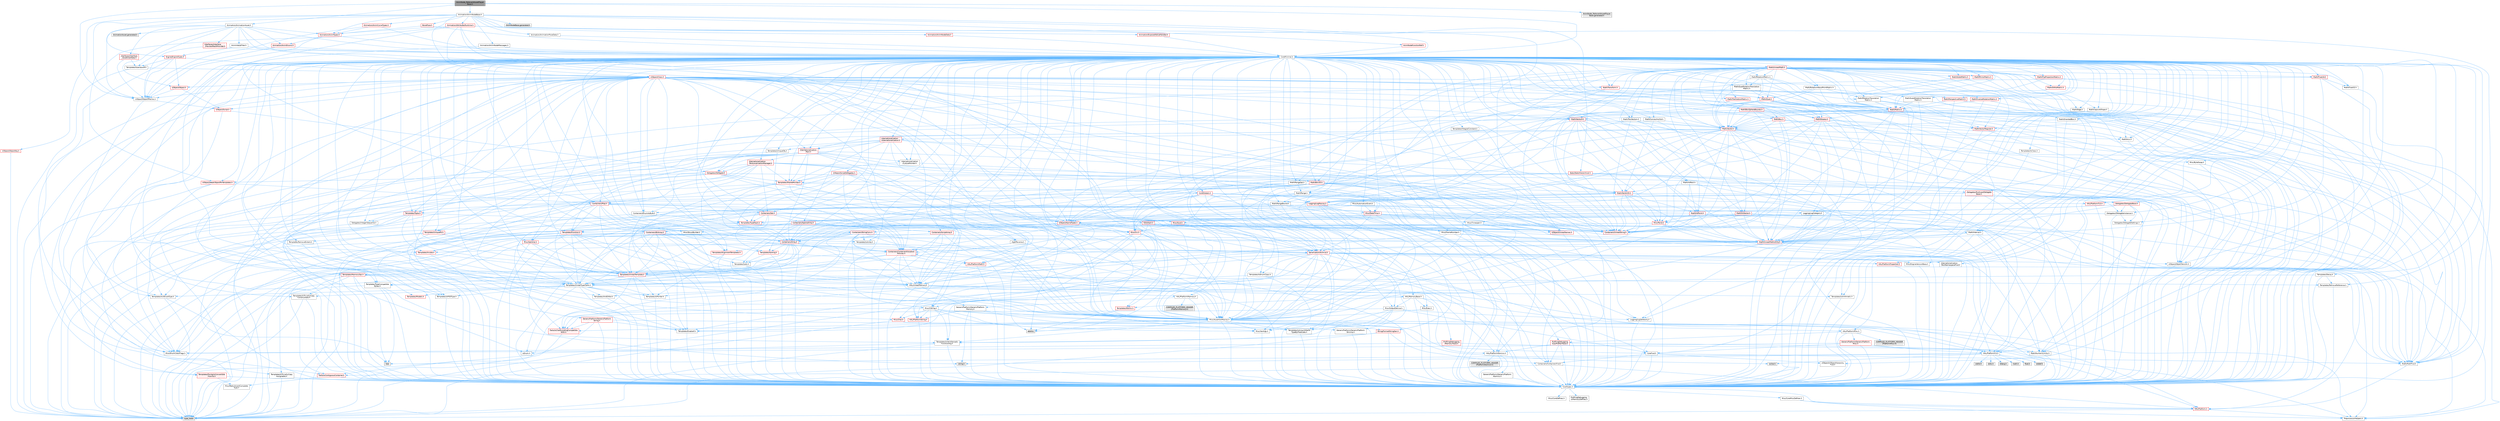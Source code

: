 digraph "AnimNode_RelevantAssetPlayerBase.h"
{
 // INTERACTIVE_SVG=YES
 // LATEX_PDF_SIZE
  bgcolor="transparent";
  edge [fontname=Helvetica,fontsize=10,labelfontname=Helvetica,labelfontsize=10];
  node [fontname=Helvetica,fontsize=10,shape=box,height=0.2,width=0.4];
  Node1 [id="Node000001",label="AnimNode_RelevantAssetPlayer\lBase.h",height=0.2,width=0.4,color="gray40", fillcolor="grey60", style="filled", fontcolor="black",tooltip=" "];
  Node1 -> Node2 [id="edge1_Node000001_Node000002",color="steelblue1",style="solid",tooltip=" "];
  Node2 [id="Node000002",label="CoreMinimal.h",height=0.2,width=0.4,color="grey40", fillcolor="white", style="filled",URL="$d7/d67/CoreMinimal_8h.html",tooltip=" "];
  Node2 -> Node3 [id="edge2_Node000002_Node000003",color="steelblue1",style="solid",tooltip=" "];
  Node3 [id="Node000003",label="CoreTypes.h",height=0.2,width=0.4,color="grey40", fillcolor="white", style="filled",URL="$dc/dec/CoreTypes_8h.html",tooltip=" "];
  Node3 -> Node4 [id="edge3_Node000003_Node000004",color="steelblue1",style="solid",tooltip=" "];
  Node4 [id="Node000004",label="HAL/Platform.h",height=0.2,width=0.4,color="red", fillcolor="#FFF0F0", style="filled",URL="$d9/dd0/Platform_8h.html",tooltip=" "];
  Node4 -> Node7 [id="edge4_Node000004_Node000007",color="steelblue1",style="solid",tooltip=" "];
  Node7 [id="Node000007",label="type_traits",height=0.2,width=0.4,color="grey60", fillcolor="#E0E0E0", style="filled",tooltip=" "];
  Node4 -> Node8 [id="edge5_Node000004_Node000008",color="steelblue1",style="solid",tooltip=" "];
  Node8 [id="Node000008",label="PreprocessorHelpers.h",height=0.2,width=0.4,color="grey40", fillcolor="white", style="filled",URL="$db/ddb/PreprocessorHelpers_8h.html",tooltip=" "];
  Node3 -> Node14 [id="edge6_Node000003_Node000014",color="steelblue1",style="solid",tooltip=" "];
  Node14 [id="Node000014",label="ProfilingDebugging\l/UMemoryDefines.h",height=0.2,width=0.4,color="grey40", fillcolor="white", style="filled",URL="$d2/da2/UMemoryDefines_8h.html",tooltip=" "];
  Node3 -> Node15 [id="edge7_Node000003_Node000015",color="steelblue1",style="solid",tooltip=" "];
  Node15 [id="Node000015",label="Misc/CoreMiscDefines.h",height=0.2,width=0.4,color="grey40", fillcolor="white", style="filled",URL="$da/d38/CoreMiscDefines_8h.html",tooltip=" "];
  Node15 -> Node4 [id="edge8_Node000015_Node000004",color="steelblue1",style="solid",tooltip=" "];
  Node15 -> Node8 [id="edge9_Node000015_Node000008",color="steelblue1",style="solid",tooltip=" "];
  Node3 -> Node16 [id="edge10_Node000003_Node000016",color="steelblue1",style="solid",tooltip=" "];
  Node16 [id="Node000016",label="Misc/CoreDefines.h",height=0.2,width=0.4,color="grey40", fillcolor="white", style="filled",URL="$d3/dd2/CoreDefines_8h.html",tooltip=" "];
  Node2 -> Node17 [id="edge11_Node000002_Node000017",color="steelblue1",style="solid",tooltip=" "];
  Node17 [id="Node000017",label="CoreFwd.h",height=0.2,width=0.4,color="grey40", fillcolor="white", style="filled",URL="$d1/d1e/CoreFwd_8h.html",tooltip=" "];
  Node17 -> Node3 [id="edge12_Node000017_Node000003",color="steelblue1",style="solid",tooltip=" "];
  Node17 -> Node18 [id="edge13_Node000017_Node000018",color="steelblue1",style="solid",tooltip=" "];
  Node18 [id="Node000018",label="Containers/ContainersFwd.h",height=0.2,width=0.4,color="grey40", fillcolor="white", style="filled",URL="$d4/d0a/ContainersFwd_8h.html",tooltip=" "];
  Node18 -> Node4 [id="edge14_Node000018_Node000004",color="steelblue1",style="solid",tooltip=" "];
  Node18 -> Node3 [id="edge15_Node000018_Node000003",color="steelblue1",style="solid",tooltip=" "];
  Node18 -> Node19 [id="edge16_Node000018_Node000019",color="steelblue1",style="solid",tooltip=" "];
  Node19 [id="Node000019",label="Traits/IsContiguousContainer.h",height=0.2,width=0.4,color="red", fillcolor="#FFF0F0", style="filled",URL="$d5/d3c/IsContiguousContainer_8h.html",tooltip=" "];
  Node19 -> Node3 [id="edge17_Node000019_Node000003",color="steelblue1",style="solid",tooltip=" "];
  Node19 -> Node20 [id="edge18_Node000019_Node000020",color="steelblue1",style="solid",tooltip=" "];
  Node20 [id="Node000020",label="Misc/StaticAssertComplete\lType.h",height=0.2,width=0.4,color="grey40", fillcolor="white", style="filled",URL="$d5/d4e/StaticAssertCompleteType_8h.html",tooltip=" "];
  Node17 -> Node22 [id="edge19_Node000017_Node000022",color="steelblue1",style="solid",tooltip=" "];
  Node22 [id="Node000022",label="Math/MathFwd.h",height=0.2,width=0.4,color="grey40", fillcolor="white", style="filled",URL="$d2/d10/MathFwd_8h.html",tooltip=" "];
  Node22 -> Node4 [id="edge20_Node000022_Node000004",color="steelblue1",style="solid",tooltip=" "];
  Node17 -> Node23 [id="edge21_Node000017_Node000023",color="steelblue1",style="solid",tooltip=" "];
  Node23 [id="Node000023",label="UObject/UObjectHierarchy\lFwd.h",height=0.2,width=0.4,color="grey40", fillcolor="white", style="filled",URL="$d3/d13/UObjectHierarchyFwd_8h.html",tooltip=" "];
  Node2 -> Node23 [id="edge22_Node000002_Node000023",color="steelblue1",style="solid",tooltip=" "];
  Node2 -> Node18 [id="edge23_Node000002_Node000018",color="steelblue1",style="solid",tooltip=" "];
  Node2 -> Node24 [id="edge24_Node000002_Node000024",color="steelblue1",style="solid",tooltip=" "];
  Node24 [id="Node000024",label="Misc/VarArgs.h",height=0.2,width=0.4,color="grey40", fillcolor="white", style="filled",URL="$d5/d6f/VarArgs_8h.html",tooltip=" "];
  Node24 -> Node3 [id="edge25_Node000024_Node000003",color="steelblue1",style="solid",tooltip=" "];
  Node2 -> Node25 [id="edge26_Node000002_Node000025",color="steelblue1",style="solid",tooltip=" "];
  Node25 [id="Node000025",label="Logging/LogVerbosity.h",height=0.2,width=0.4,color="grey40", fillcolor="white", style="filled",URL="$d2/d8f/LogVerbosity_8h.html",tooltip=" "];
  Node25 -> Node3 [id="edge27_Node000025_Node000003",color="steelblue1",style="solid",tooltip=" "];
  Node2 -> Node26 [id="edge28_Node000002_Node000026",color="steelblue1",style="solid",tooltip=" "];
  Node26 [id="Node000026",label="Misc/OutputDevice.h",height=0.2,width=0.4,color="grey40", fillcolor="white", style="filled",URL="$d7/d32/OutputDevice_8h.html",tooltip=" "];
  Node26 -> Node17 [id="edge29_Node000026_Node000017",color="steelblue1",style="solid",tooltip=" "];
  Node26 -> Node3 [id="edge30_Node000026_Node000003",color="steelblue1",style="solid",tooltip=" "];
  Node26 -> Node25 [id="edge31_Node000026_Node000025",color="steelblue1",style="solid",tooltip=" "];
  Node26 -> Node24 [id="edge32_Node000026_Node000024",color="steelblue1",style="solid",tooltip=" "];
  Node26 -> Node27 [id="edge33_Node000026_Node000027",color="steelblue1",style="solid",tooltip=" "];
  Node27 [id="Node000027",label="Templates/IsArrayOrRefOf\lTypeByPredicate.h",height=0.2,width=0.4,color="grey40", fillcolor="white", style="filled",URL="$d6/da1/IsArrayOrRefOfTypeByPredicate_8h.html",tooltip=" "];
  Node27 -> Node3 [id="edge34_Node000027_Node000003",color="steelblue1",style="solid",tooltip=" "];
  Node26 -> Node28 [id="edge35_Node000026_Node000028",color="steelblue1",style="solid",tooltip=" "];
  Node28 [id="Node000028",label="Templates/IsValidVariadic\lFunctionArg.h",height=0.2,width=0.4,color="grey40", fillcolor="white", style="filled",URL="$d0/dc8/IsValidVariadicFunctionArg_8h.html",tooltip=" "];
  Node28 -> Node3 [id="edge36_Node000028_Node000003",color="steelblue1",style="solid",tooltip=" "];
  Node28 -> Node29 [id="edge37_Node000028_Node000029",color="steelblue1",style="solid",tooltip=" "];
  Node29 [id="Node000029",label="IsEnum.h",height=0.2,width=0.4,color="grey40", fillcolor="white", style="filled",URL="$d4/de5/IsEnum_8h.html",tooltip=" "];
  Node28 -> Node7 [id="edge38_Node000028_Node000007",color="steelblue1",style="solid",tooltip=" "];
  Node26 -> Node30 [id="edge39_Node000026_Node000030",color="steelblue1",style="solid",tooltip=" "];
  Node30 [id="Node000030",label="Traits/IsCharEncodingCompatible\lWith.h",height=0.2,width=0.4,color="red", fillcolor="#FFF0F0", style="filled",URL="$df/dd1/IsCharEncodingCompatibleWith_8h.html",tooltip=" "];
  Node30 -> Node7 [id="edge40_Node000030_Node000007",color="steelblue1",style="solid",tooltip=" "];
  Node2 -> Node32 [id="edge41_Node000002_Node000032",color="steelblue1",style="solid",tooltip=" "];
  Node32 [id="Node000032",label="HAL/PlatformCrt.h",height=0.2,width=0.4,color="grey40", fillcolor="white", style="filled",URL="$d8/d75/PlatformCrt_8h.html",tooltip=" "];
  Node32 -> Node33 [id="edge42_Node000032_Node000033",color="steelblue1",style="solid",tooltip=" "];
  Node33 [id="Node000033",label="new",height=0.2,width=0.4,color="grey60", fillcolor="#E0E0E0", style="filled",tooltip=" "];
  Node32 -> Node34 [id="edge43_Node000032_Node000034",color="steelblue1",style="solid",tooltip=" "];
  Node34 [id="Node000034",label="wchar.h",height=0.2,width=0.4,color="grey60", fillcolor="#E0E0E0", style="filled",tooltip=" "];
  Node32 -> Node35 [id="edge44_Node000032_Node000035",color="steelblue1",style="solid",tooltip=" "];
  Node35 [id="Node000035",label="stddef.h",height=0.2,width=0.4,color="grey60", fillcolor="#E0E0E0", style="filled",tooltip=" "];
  Node32 -> Node36 [id="edge45_Node000032_Node000036",color="steelblue1",style="solid",tooltip=" "];
  Node36 [id="Node000036",label="stdlib.h",height=0.2,width=0.4,color="grey60", fillcolor="#E0E0E0", style="filled",tooltip=" "];
  Node32 -> Node37 [id="edge46_Node000032_Node000037",color="steelblue1",style="solid",tooltip=" "];
  Node37 [id="Node000037",label="stdio.h",height=0.2,width=0.4,color="grey60", fillcolor="#E0E0E0", style="filled",tooltip=" "];
  Node32 -> Node38 [id="edge47_Node000032_Node000038",color="steelblue1",style="solid",tooltip=" "];
  Node38 [id="Node000038",label="stdarg.h",height=0.2,width=0.4,color="grey60", fillcolor="#E0E0E0", style="filled",tooltip=" "];
  Node32 -> Node39 [id="edge48_Node000032_Node000039",color="steelblue1",style="solid",tooltip=" "];
  Node39 [id="Node000039",label="math.h",height=0.2,width=0.4,color="grey60", fillcolor="#E0E0E0", style="filled",tooltip=" "];
  Node32 -> Node40 [id="edge49_Node000032_Node000040",color="steelblue1",style="solid",tooltip=" "];
  Node40 [id="Node000040",label="float.h",height=0.2,width=0.4,color="grey60", fillcolor="#E0E0E0", style="filled",tooltip=" "];
  Node32 -> Node41 [id="edge50_Node000032_Node000041",color="steelblue1",style="solid",tooltip=" "];
  Node41 [id="Node000041",label="string.h",height=0.2,width=0.4,color="grey60", fillcolor="#E0E0E0", style="filled",tooltip=" "];
  Node2 -> Node42 [id="edge51_Node000002_Node000042",color="steelblue1",style="solid",tooltip=" "];
  Node42 [id="Node000042",label="HAL/PlatformMisc.h",height=0.2,width=0.4,color="grey40", fillcolor="white", style="filled",URL="$d0/df5/PlatformMisc_8h.html",tooltip=" "];
  Node42 -> Node3 [id="edge52_Node000042_Node000003",color="steelblue1",style="solid",tooltip=" "];
  Node42 -> Node43 [id="edge53_Node000042_Node000043",color="steelblue1",style="solid",tooltip=" "];
  Node43 [id="Node000043",label="GenericPlatform/GenericPlatform\lMisc.h",height=0.2,width=0.4,color="red", fillcolor="#FFF0F0", style="filled",URL="$db/d9a/GenericPlatformMisc_8h.html",tooltip=" "];
  Node43 -> Node17 [id="edge54_Node000043_Node000017",color="steelblue1",style="solid",tooltip=" "];
  Node43 -> Node3 [id="edge55_Node000043_Node000003",color="steelblue1",style="solid",tooltip=" "];
  Node43 -> Node32 [id="edge56_Node000043_Node000032",color="steelblue1",style="solid",tooltip=" "];
  Node43 -> Node47 [id="edge57_Node000043_Node000047",color="steelblue1",style="solid",tooltip=" "];
  Node47 [id="Node000047",label="Math/NumericLimits.h",height=0.2,width=0.4,color="grey40", fillcolor="white", style="filled",URL="$df/d1b/NumericLimits_8h.html",tooltip=" "];
  Node47 -> Node3 [id="edge58_Node000047_Node000003",color="steelblue1",style="solid",tooltip=" "];
  Node43 -> Node49 [id="edge59_Node000043_Node000049",color="steelblue1",style="solid",tooltip=" "];
  Node49 [id="Node000049",label="Misc/EnumClassFlags.h",height=0.2,width=0.4,color="grey40", fillcolor="white", style="filled",URL="$d8/de7/EnumClassFlags_8h.html",tooltip=" "];
  Node42 -> Node52 [id="edge60_Node000042_Node000052",color="steelblue1",style="solid",tooltip=" "];
  Node52 [id="Node000052",label="COMPILED_PLATFORM_HEADER\l(PlatformMisc.h)",height=0.2,width=0.4,color="grey60", fillcolor="#E0E0E0", style="filled",tooltip=" "];
  Node42 -> Node53 [id="edge61_Node000042_Node000053",color="steelblue1",style="solid",tooltip=" "];
  Node53 [id="Node000053",label="ProfilingDebugging\l/CpuProfilerTrace.h",height=0.2,width=0.4,color="red", fillcolor="#FFF0F0", style="filled",URL="$da/dcb/CpuProfilerTrace_8h.html",tooltip=" "];
  Node53 -> Node3 [id="edge62_Node000053_Node000003",color="steelblue1",style="solid",tooltip=" "];
  Node53 -> Node18 [id="edge63_Node000053_Node000018",color="steelblue1",style="solid",tooltip=" "];
  Node53 -> Node54 [id="edge64_Node000053_Node000054",color="steelblue1",style="solid",tooltip=" "];
  Node54 [id="Node000054",label="HAL/PlatformAtomics.h",height=0.2,width=0.4,color="grey40", fillcolor="white", style="filled",URL="$d3/d36/PlatformAtomics_8h.html",tooltip=" "];
  Node54 -> Node3 [id="edge65_Node000054_Node000003",color="steelblue1",style="solid",tooltip=" "];
  Node54 -> Node55 [id="edge66_Node000054_Node000055",color="steelblue1",style="solid",tooltip=" "];
  Node55 [id="Node000055",label="GenericPlatform/GenericPlatform\lAtomics.h",height=0.2,width=0.4,color="grey40", fillcolor="white", style="filled",URL="$da/d72/GenericPlatformAtomics_8h.html",tooltip=" "];
  Node55 -> Node3 [id="edge67_Node000055_Node000003",color="steelblue1",style="solid",tooltip=" "];
  Node54 -> Node56 [id="edge68_Node000054_Node000056",color="steelblue1",style="solid",tooltip=" "];
  Node56 [id="Node000056",label="COMPILED_PLATFORM_HEADER\l(PlatformAtomics.h)",height=0.2,width=0.4,color="grey60", fillcolor="#E0E0E0", style="filled",tooltip=" "];
  Node53 -> Node8 [id="edge69_Node000053_Node000008",color="steelblue1",style="solid",tooltip=" "];
  Node2 -> Node61 [id="edge70_Node000002_Node000061",color="steelblue1",style="solid",tooltip=" "];
  Node61 [id="Node000061",label="Misc/AssertionMacros.h",height=0.2,width=0.4,color="grey40", fillcolor="white", style="filled",URL="$d0/dfa/AssertionMacros_8h.html",tooltip=" "];
  Node61 -> Node3 [id="edge71_Node000061_Node000003",color="steelblue1",style="solid",tooltip=" "];
  Node61 -> Node4 [id="edge72_Node000061_Node000004",color="steelblue1",style="solid",tooltip=" "];
  Node61 -> Node42 [id="edge73_Node000061_Node000042",color="steelblue1",style="solid",tooltip=" "];
  Node61 -> Node8 [id="edge74_Node000061_Node000008",color="steelblue1",style="solid",tooltip=" "];
  Node61 -> Node62 [id="edge75_Node000061_Node000062",color="steelblue1",style="solid",tooltip=" "];
  Node62 [id="Node000062",label="Templates/EnableIf.h",height=0.2,width=0.4,color="grey40", fillcolor="white", style="filled",URL="$d7/d60/EnableIf_8h.html",tooltip=" "];
  Node62 -> Node3 [id="edge76_Node000062_Node000003",color="steelblue1",style="solid",tooltip=" "];
  Node61 -> Node27 [id="edge77_Node000061_Node000027",color="steelblue1",style="solid",tooltip=" "];
  Node61 -> Node28 [id="edge78_Node000061_Node000028",color="steelblue1",style="solid",tooltip=" "];
  Node61 -> Node30 [id="edge79_Node000061_Node000030",color="steelblue1",style="solid",tooltip=" "];
  Node61 -> Node24 [id="edge80_Node000061_Node000024",color="steelblue1",style="solid",tooltip=" "];
  Node61 -> Node63 [id="edge81_Node000061_Node000063",color="steelblue1",style="solid",tooltip=" "];
  Node63 [id="Node000063",label="String/FormatStringSan.h",height=0.2,width=0.4,color="red", fillcolor="#FFF0F0", style="filled",URL="$d3/d8b/FormatStringSan_8h.html",tooltip=" "];
  Node63 -> Node7 [id="edge82_Node000063_Node000007",color="steelblue1",style="solid",tooltip=" "];
  Node63 -> Node3 [id="edge83_Node000063_Node000003",color="steelblue1",style="solid",tooltip=" "];
  Node63 -> Node28 [id="edge84_Node000063_Node000028",color="steelblue1",style="solid",tooltip=" "];
  Node63 -> Node18 [id="edge85_Node000063_Node000018",color="steelblue1",style="solid",tooltip=" "];
  Node61 -> Node69 [id="edge86_Node000061_Node000069",color="steelblue1",style="solid",tooltip=" "];
  Node69 [id="Node000069",label="atomic",height=0.2,width=0.4,color="grey60", fillcolor="#E0E0E0", style="filled",tooltip=" "];
  Node2 -> Node70 [id="edge87_Node000002_Node000070",color="steelblue1",style="solid",tooltip=" "];
  Node70 [id="Node000070",label="Templates/IsPointer.h",height=0.2,width=0.4,color="grey40", fillcolor="white", style="filled",URL="$d7/d05/IsPointer_8h.html",tooltip=" "];
  Node70 -> Node3 [id="edge88_Node000070_Node000003",color="steelblue1",style="solid",tooltip=" "];
  Node2 -> Node71 [id="edge89_Node000002_Node000071",color="steelblue1",style="solid",tooltip=" "];
  Node71 [id="Node000071",label="HAL/PlatformMemory.h",height=0.2,width=0.4,color="grey40", fillcolor="white", style="filled",URL="$de/d68/PlatformMemory_8h.html",tooltip=" "];
  Node71 -> Node3 [id="edge90_Node000071_Node000003",color="steelblue1",style="solid",tooltip=" "];
  Node71 -> Node72 [id="edge91_Node000071_Node000072",color="steelblue1",style="solid",tooltip=" "];
  Node72 [id="Node000072",label="GenericPlatform/GenericPlatform\lMemory.h",height=0.2,width=0.4,color="grey40", fillcolor="white", style="filled",URL="$dd/d22/GenericPlatformMemory_8h.html",tooltip=" "];
  Node72 -> Node17 [id="edge92_Node000072_Node000017",color="steelblue1",style="solid",tooltip=" "];
  Node72 -> Node3 [id="edge93_Node000072_Node000003",color="steelblue1",style="solid",tooltip=" "];
  Node72 -> Node73 [id="edge94_Node000072_Node000073",color="steelblue1",style="solid",tooltip=" "];
  Node73 [id="Node000073",label="HAL/PlatformString.h",height=0.2,width=0.4,color="red", fillcolor="#FFF0F0", style="filled",URL="$db/db5/PlatformString_8h.html",tooltip=" "];
  Node73 -> Node3 [id="edge95_Node000073_Node000003",color="steelblue1",style="solid",tooltip=" "];
  Node72 -> Node41 [id="edge96_Node000072_Node000041",color="steelblue1",style="solid",tooltip=" "];
  Node72 -> Node34 [id="edge97_Node000072_Node000034",color="steelblue1",style="solid",tooltip=" "];
  Node71 -> Node75 [id="edge98_Node000071_Node000075",color="steelblue1",style="solid",tooltip=" "];
  Node75 [id="Node000075",label="COMPILED_PLATFORM_HEADER\l(PlatformMemory.h)",height=0.2,width=0.4,color="grey60", fillcolor="#E0E0E0", style="filled",tooltip=" "];
  Node2 -> Node54 [id="edge99_Node000002_Node000054",color="steelblue1",style="solid",tooltip=" "];
  Node2 -> Node76 [id="edge100_Node000002_Node000076",color="steelblue1",style="solid",tooltip=" "];
  Node76 [id="Node000076",label="Misc/Exec.h",height=0.2,width=0.4,color="grey40", fillcolor="white", style="filled",URL="$de/ddb/Exec_8h.html",tooltip=" "];
  Node76 -> Node3 [id="edge101_Node000076_Node000003",color="steelblue1",style="solid",tooltip=" "];
  Node76 -> Node61 [id="edge102_Node000076_Node000061",color="steelblue1",style="solid",tooltip=" "];
  Node2 -> Node77 [id="edge103_Node000002_Node000077",color="steelblue1",style="solid",tooltip=" "];
  Node77 [id="Node000077",label="HAL/MemoryBase.h",height=0.2,width=0.4,color="grey40", fillcolor="white", style="filled",URL="$d6/d9f/MemoryBase_8h.html",tooltip=" "];
  Node77 -> Node3 [id="edge104_Node000077_Node000003",color="steelblue1",style="solid",tooltip=" "];
  Node77 -> Node54 [id="edge105_Node000077_Node000054",color="steelblue1",style="solid",tooltip=" "];
  Node77 -> Node32 [id="edge106_Node000077_Node000032",color="steelblue1",style="solid",tooltip=" "];
  Node77 -> Node76 [id="edge107_Node000077_Node000076",color="steelblue1",style="solid",tooltip=" "];
  Node77 -> Node26 [id="edge108_Node000077_Node000026",color="steelblue1",style="solid",tooltip=" "];
  Node77 -> Node78 [id="edge109_Node000077_Node000078",color="steelblue1",style="solid",tooltip=" "];
  Node78 [id="Node000078",label="Templates/Atomic.h",height=0.2,width=0.4,color="red", fillcolor="#FFF0F0", style="filled",URL="$d3/d91/Atomic_8h.html",tooltip=" "];
  Node78 -> Node69 [id="edge110_Node000078_Node000069",color="steelblue1",style="solid",tooltip=" "];
  Node2 -> Node87 [id="edge111_Node000002_Node000087",color="steelblue1",style="solid",tooltip=" "];
  Node87 [id="Node000087",label="HAL/UnrealMemory.h",height=0.2,width=0.4,color="grey40", fillcolor="white", style="filled",URL="$d9/d96/UnrealMemory_8h.html",tooltip=" "];
  Node87 -> Node3 [id="edge112_Node000087_Node000003",color="steelblue1",style="solid",tooltip=" "];
  Node87 -> Node72 [id="edge113_Node000087_Node000072",color="steelblue1",style="solid",tooltip=" "];
  Node87 -> Node77 [id="edge114_Node000087_Node000077",color="steelblue1",style="solid",tooltip=" "];
  Node87 -> Node71 [id="edge115_Node000087_Node000071",color="steelblue1",style="solid",tooltip=" "];
  Node87 -> Node88 [id="edge116_Node000087_Node000088",color="steelblue1",style="solid",tooltip=" "];
  Node88 [id="Node000088",label="ProfilingDebugging\l/MemoryTrace.h",height=0.2,width=0.4,color="red", fillcolor="#FFF0F0", style="filled",URL="$da/dd7/MemoryTrace_8h.html",tooltip=" "];
  Node88 -> Node4 [id="edge117_Node000088_Node000004",color="steelblue1",style="solid",tooltip=" "];
  Node88 -> Node49 [id="edge118_Node000088_Node000049",color="steelblue1",style="solid",tooltip=" "];
  Node87 -> Node70 [id="edge119_Node000087_Node000070",color="steelblue1",style="solid",tooltip=" "];
  Node2 -> Node89 [id="edge120_Node000002_Node000089",color="steelblue1",style="solid",tooltip=" "];
  Node89 [id="Node000089",label="Templates/IsArithmetic.h",height=0.2,width=0.4,color="grey40", fillcolor="white", style="filled",URL="$d2/d5d/IsArithmetic_8h.html",tooltip=" "];
  Node89 -> Node3 [id="edge121_Node000089_Node000003",color="steelblue1",style="solid",tooltip=" "];
  Node2 -> Node83 [id="edge122_Node000002_Node000083",color="steelblue1",style="solid",tooltip=" "];
  Node83 [id="Node000083",label="Templates/AndOrNot.h",height=0.2,width=0.4,color="grey40", fillcolor="white", style="filled",URL="$db/d0a/AndOrNot_8h.html",tooltip=" "];
  Node83 -> Node3 [id="edge123_Node000083_Node000003",color="steelblue1",style="solid",tooltip=" "];
  Node2 -> Node90 [id="edge124_Node000002_Node000090",color="steelblue1",style="solid",tooltip=" "];
  Node90 [id="Node000090",label="Templates/IsPODType.h",height=0.2,width=0.4,color="grey40", fillcolor="white", style="filled",URL="$d7/db1/IsPODType_8h.html",tooltip=" "];
  Node90 -> Node3 [id="edge125_Node000090_Node000003",color="steelblue1",style="solid",tooltip=" "];
  Node2 -> Node91 [id="edge126_Node000002_Node000091",color="steelblue1",style="solid",tooltip=" "];
  Node91 [id="Node000091",label="Templates/IsUECoreType.h",height=0.2,width=0.4,color="grey40", fillcolor="white", style="filled",URL="$d1/db8/IsUECoreType_8h.html",tooltip=" "];
  Node91 -> Node3 [id="edge127_Node000091_Node000003",color="steelblue1",style="solid",tooltip=" "];
  Node91 -> Node7 [id="edge128_Node000091_Node000007",color="steelblue1",style="solid",tooltip=" "];
  Node2 -> Node84 [id="edge129_Node000002_Node000084",color="steelblue1",style="solid",tooltip=" "];
  Node84 [id="Node000084",label="Templates/IsTriviallyCopy\lConstructible.h",height=0.2,width=0.4,color="grey40", fillcolor="white", style="filled",URL="$d3/d78/IsTriviallyCopyConstructible_8h.html",tooltip=" "];
  Node84 -> Node3 [id="edge130_Node000084_Node000003",color="steelblue1",style="solid",tooltip=" "];
  Node84 -> Node7 [id="edge131_Node000084_Node000007",color="steelblue1",style="solid",tooltip=" "];
  Node2 -> Node92 [id="edge132_Node000002_Node000092",color="steelblue1",style="solid",tooltip=" "];
  Node92 [id="Node000092",label="Templates/UnrealTypeTraits.h",height=0.2,width=0.4,color="grey40", fillcolor="white", style="filled",URL="$d2/d2d/UnrealTypeTraits_8h.html",tooltip=" "];
  Node92 -> Node3 [id="edge133_Node000092_Node000003",color="steelblue1",style="solid",tooltip=" "];
  Node92 -> Node70 [id="edge134_Node000092_Node000070",color="steelblue1",style="solid",tooltip=" "];
  Node92 -> Node61 [id="edge135_Node000092_Node000061",color="steelblue1",style="solid",tooltip=" "];
  Node92 -> Node83 [id="edge136_Node000092_Node000083",color="steelblue1",style="solid",tooltip=" "];
  Node92 -> Node62 [id="edge137_Node000092_Node000062",color="steelblue1",style="solid",tooltip=" "];
  Node92 -> Node89 [id="edge138_Node000092_Node000089",color="steelblue1",style="solid",tooltip=" "];
  Node92 -> Node29 [id="edge139_Node000092_Node000029",color="steelblue1",style="solid",tooltip=" "];
  Node92 -> Node93 [id="edge140_Node000092_Node000093",color="steelblue1",style="solid",tooltip=" "];
  Node93 [id="Node000093",label="Templates/Models.h",height=0.2,width=0.4,color="red", fillcolor="#FFF0F0", style="filled",URL="$d3/d0c/Models_8h.html",tooltip=" "];
  Node92 -> Node90 [id="edge141_Node000092_Node000090",color="steelblue1",style="solid",tooltip=" "];
  Node92 -> Node91 [id="edge142_Node000092_Node000091",color="steelblue1",style="solid",tooltip=" "];
  Node92 -> Node84 [id="edge143_Node000092_Node000084",color="steelblue1",style="solid",tooltip=" "];
  Node2 -> Node62 [id="edge144_Node000002_Node000062",color="steelblue1",style="solid",tooltip=" "];
  Node2 -> Node94 [id="edge145_Node000002_Node000094",color="steelblue1",style="solid",tooltip=" "];
  Node94 [id="Node000094",label="Templates/RemoveReference.h",height=0.2,width=0.4,color="grey40", fillcolor="white", style="filled",URL="$da/dbe/RemoveReference_8h.html",tooltip=" "];
  Node94 -> Node3 [id="edge146_Node000094_Node000003",color="steelblue1",style="solid",tooltip=" "];
  Node2 -> Node95 [id="edge147_Node000002_Node000095",color="steelblue1",style="solid",tooltip=" "];
  Node95 [id="Node000095",label="Templates/IntegralConstant.h",height=0.2,width=0.4,color="grey40", fillcolor="white", style="filled",URL="$db/d1b/IntegralConstant_8h.html",tooltip=" "];
  Node95 -> Node3 [id="edge148_Node000095_Node000003",color="steelblue1",style="solid",tooltip=" "];
  Node2 -> Node96 [id="edge149_Node000002_Node000096",color="steelblue1",style="solid",tooltip=" "];
  Node96 [id="Node000096",label="Templates/IsClass.h",height=0.2,width=0.4,color="grey40", fillcolor="white", style="filled",URL="$db/dcb/IsClass_8h.html",tooltip=" "];
  Node96 -> Node3 [id="edge150_Node000096_Node000003",color="steelblue1",style="solid",tooltip=" "];
  Node2 -> Node97 [id="edge151_Node000002_Node000097",color="steelblue1",style="solid",tooltip=" "];
  Node97 [id="Node000097",label="Templates/TypeCompatible\lBytes.h",height=0.2,width=0.4,color="grey40", fillcolor="white", style="filled",URL="$df/d0a/TypeCompatibleBytes_8h.html",tooltip=" "];
  Node97 -> Node3 [id="edge152_Node000097_Node000003",color="steelblue1",style="solid",tooltip=" "];
  Node97 -> Node41 [id="edge153_Node000097_Node000041",color="steelblue1",style="solid",tooltip=" "];
  Node97 -> Node33 [id="edge154_Node000097_Node000033",color="steelblue1",style="solid",tooltip=" "];
  Node97 -> Node7 [id="edge155_Node000097_Node000007",color="steelblue1",style="solid",tooltip=" "];
  Node2 -> Node19 [id="edge156_Node000002_Node000019",color="steelblue1",style="solid",tooltip=" "];
  Node2 -> Node98 [id="edge157_Node000002_Node000098",color="steelblue1",style="solid",tooltip=" "];
  Node98 [id="Node000098",label="Templates/UnrealTemplate.h",height=0.2,width=0.4,color="red", fillcolor="#FFF0F0", style="filled",URL="$d4/d24/UnrealTemplate_8h.html",tooltip=" "];
  Node98 -> Node3 [id="edge158_Node000098_Node000003",color="steelblue1",style="solid",tooltip=" "];
  Node98 -> Node70 [id="edge159_Node000098_Node000070",color="steelblue1",style="solid",tooltip=" "];
  Node98 -> Node87 [id="edge160_Node000098_Node000087",color="steelblue1",style="solid",tooltip=" "];
  Node98 -> Node92 [id="edge161_Node000098_Node000092",color="steelblue1",style="solid",tooltip=" "];
  Node98 -> Node94 [id="edge162_Node000098_Node000094",color="steelblue1",style="solid",tooltip=" "];
  Node98 -> Node97 [id="edge163_Node000098_Node000097",color="steelblue1",style="solid",tooltip=" "];
  Node98 -> Node19 [id="edge164_Node000098_Node000019",color="steelblue1",style="solid",tooltip=" "];
  Node98 -> Node7 [id="edge165_Node000098_Node000007",color="steelblue1",style="solid",tooltip=" "];
  Node2 -> Node47 [id="edge166_Node000002_Node000047",color="steelblue1",style="solid",tooltip=" "];
  Node2 -> Node102 [id="edge167_Node000002_Node000102",color="steelblue1",style="solid",tooltip=" "];
  Node102 [id="Node000102",label="HAL/PlatformMath.h",height=0.2,width=0.4,color="red", fillcolor="#FFF0F0", style="filled",URL="$dc/d53/PlatformMath_8h.html",tooltip=" "];
  Node102 -> Node3 [id="edge168_Node000102_Node000003",color="steelblue1",style="solid",tooltip=" "];
  Node2 -> Node85 [id="edge169_Node000002_Node000085",color="steelblue1",style="solid",tooltip=" "];
  Node85 [id="Node000085",label="Templates/IsTriviallyCopy\lAssignable.h",height=0.2,width=0.4,color="grey40", fillcolor="white", style="filled",URL="$d2/df2/IsTriviallyCopyAssignable_8h.html",tooltip=" "];
  Node85 -> Node3 [id="edge170_Node000085_Node000003",color="steelblue1",style="solid",tooltip=" "];
  Node85 -> Node7 [id="edge171_Node000085_Node000007",color="steelblue1",style="solid",tooltip=" "];
  Node2 -> Node110 [id="edge172_Node000002_Node000110",color="steelblue1",style="solid",tooltip=" "];
  Node110 [id="Node000110",label="Templates/MemoryOps.h",height=0.2,width=0.4,color="red", fillcolor="#FFF0F0", style="filled",URL="$db/dea/MemoryOps_8h.html",tooltip=" "];
  Node110 -> Node3 [id="edge173_Node000110_Node000003",color="steelblue1",style="solid",tooltip=" "];
  Node110 -> Node87 [id="edge174_Node000110_Node000087",color="steelblue1",style="solid",tooltip=" "];
  Node110 -> Node85 [id="edge175_Node000110_Node000085",color="steelblue1",style="solid",tooltip=" "];
  Node110 -> Node84 [id="edge176_Node000110_Node000084",color="steelblue1",style="solid",tooltip=" "];
  Node110 -> Node92 [id="edge177_Node000110_Node000092",color="steelblue1",style="solid",tooltip=" "];
  Node110 -> Node33 [id="edge178_Node000110_Node000033",color="steelblue1",style="solid",tooltip=" "];
  Node110 -> Node7 [id="edge179_Node000110_Node000007",color="steelblue1",style="solid",tooltip=" "];
  Node2 -> Node111 [id="edge180_Node000002_Node000111",color="steelblue1",style="solid",tooltip=" "];
  Node111 [id="Node000111",label="Containers/ContainerAllocation\lPolicies.h",height=0.2,width=0.4,color="red", fillcolor="#FFF0F0", style="filled",URL="$d7/dff/ContainerAllocationPolicies_8h.html",tooltip=" "];
  Node111 -> Node3 [id="edge181_Node000111_Node000003",color="steelblue1",style="solid",tooltip=" "];
  Node111 -> Node111 [id="edge182_Node000111_Node000111",color="steelblue1",style="solid",tooltip=" "];
  Node111 -> Node102 [id="edge183_Node000111_Node000102",color="steelblue1",style="solid",tooltip=" "];
  Node111 -> Node87 [id="edge184_Node000111_Node000087",color="steelblue1",style="solid",tooltip=" "];
  Node111 -> Node47 [id="edge185_Node000111_Node000047",color="steelblue1",style="solid",tooltip=" "];
  Node111 -> Node61 [id="edge186_Node000111_Node000061",color="steelblue1",style="solid",tooltip=" "];
  Node111 -> Node110 [id="edge187_Node000111_Node000110",color="steelblue1",style="solid",tooltip=" "];
  Node111 -> Node97 [id="edge188_Node000111_Node000097",color="steelblue1",style="solid",tooltip=" "];
  Node111 -> Node7 [id="edge189_Node000111_Node000007",color="steelblue1",style="solid",tooltip=" "];
  Node2 -> Node114 [id="edge190_Node000002_Node000114",color="steelblue1",style="solid",tooltip=" "];
  Node114 [id="Node000114",label="Templates/IsEnumClass.h",height=0.2,width=0.4,color="grey40", fillcolor="white", style="filled",URL="$d7/d15/IsEnumClass_8h.html",tooltip=" "];
  Node114 -> Node3 [id="edge191_Node000114_Node000003",color="steelblue1",style="solid",tooltip=" "];
  Node114 -> Node83 [id="edge192_Node000114_Node000083",color="steelblue1",style="solid",tooltip=" "];
  Node2 -> Node115 [id="edge193_Node000002_Node000115",color="steelblue1",style="solid",tooltip=" "];
  Node115 [id="Node000115",label="HAL/PlatformProperties.h",height=0.2,width=0.4,color="red", fillcolor="#FFF0F0", style="filled",URL="$d9/db0/PlatformProperties_8h.html",tooltip=" "];
  Node115 -> Node3 [id="edge194_Node000115_Node000003",color="steelblue1",style="solid",tooltip=" "];
  Node2 -> Node118 [id="edge195_Node000002_Node000118",color="steelblue1",style="solid",tooltip=" "];
  Node118 [id="Node000118",label="Misc/EngineVersionBase.h",height=0.2,width=0.4,color="grey40", fillcolor="white", style="filled",URL="$d5/d2b/EngineVersionBase_8h.html",tooltip=" "];
  Node118 -> Node3 [id="edge196_Node000118_Node000003",color="steelblue1",style="solid",tooltip=" "];
  Node2 -> Node119 [id="edge197_Node000002_Node000119",color="steelblue1",style="solid",tooltip=" "];
  Node119 [id="Node000119",label="Internationalization\l/TextNamespaceFwd.h",height=0.2,width=0.4,color="grey40", fillcolor="white", style="filled",URL="$d8/d97/TextNamespaceFwd_8h.html",tooltip=" "];
  Node119 -> Node3 [id="edge198_Node000119_Node000003",color="steelblue1",style="solid",tooltip=" "];
  Node2 -> Node120 [id="edge199_Node000002_Node000120",color="steelblue1",style="solid",tooltip=" "];
  Node120 [id="Node000120",label="Serialization/Archive.h",height=0.2,width=0.4,color="red", fillcolor="#FFF0F0", style="filled",URL="$d7/d3b/Archive_8h.html",tooltip=" "];
  Node120 -> Node17 [id="edge200_Node000120_Node000017",color="steelblue1",style="solid",tooltip=" "];
  Node120 -> Node3 [id="edge201_Node000120_Node000003",color="steelblue1",style="solid",tooltip=" "];
  Node120 -> Node115 [id="edge202_Node000120_Node000115",color="steelblue1",style="solid",tooltip=" "];
  Node120 -> Node119 [id="edge203_Node000120_Node000119",color="steelblue1",style="solid",tooltip=" "];
  Node120 -> Node22 [id="edge204_Node000120_Node000022",color="steelblue1",style="solid",tooltip=" "];
  Node120 -> Node61 [id="edge205_Node000120_Node000061",color="steelblue1",style="solid",tooltip=" "];
  Node120 -> Node118 [id="edge206_Node000120_Node000118",color="steelblue1",style="solid",tooltip=" "];
  Node120 -> Node24 [id="edge207_Node000120_Node000024",color="steelblue1",style="solid",tooltip=" "];
  Node120 -> Node62 [id="edge208_Node000120_Node000062",color="steelblue1",style="solid",tooltip=" "];
  Node120 -> Node27 [id="edge209_Node000120_Node000027",color="steelblue1",style="solid",tooltip=" "];
  Node120 -> Node114 [id="edge210_Node000120_Node000114",color="steelblue1",style="solid",tooltip=" "];
  Node120 -> Node28 [id="edge211_Node000120_Node000028",color="steelblue1",style="solid",tooltip=" "];
  Node120 -> Node98 [id="edge212_Node000120_Node000098",color="steelblue1",style="solid",tooltip=" "];
  Node120 -> Node30 [id="edge213_Node000120_Node000030",color="steelblue1",style="solid",tooltip=" "];
  Node120 -> Node123 [id="edge214_Node000120_Node000123",color="steelblue1",style="solid",tooltip=" "];
  Node123 [id="Node000123",label="UObject/ObjectVersion.h",height=0.2,width=0.4,color="grey40", fillcolor="white", style="filled",URL="$da/d63/ObjectVersion_8h.html",tooltip=" "];
  Node123 -> Node3 [id="edge215_Node000123_Node000003",color="steelblue1",style="solid",tooltip=" "];
  Node2 -> Node124 [id="edge216_Node000002_Node000124",color="steelblue1",style="solid",tooltip=" "];
  Node124 [id="Node000124",label="Templates/Less.h",height=0.2,width=0.4,color="grey40", fillcolor="white", style="filled",URL="$de/dc8/Less_8h.html",tooltip=" "];
  Node124 -> Node3 [id="edge217_Node000124_Node000003",color="steelblue1",style="solid",tooltip=" "];
  Node124 -> Node98 [id="edge218_Node000124_Node000098",color="steelblue1",style="solid",tooltip=" "];
  Node2 -> Node125 [id="edge219_Node000002_Node000125",color="steelblue1",style="solid",tooltip=" "];
  Node125 [id="Node000125",label="Templates/Sorting.h",height=0.2,width=0.4,color="red", fillcolor="#FFF0F0", style="filled",URL="$d3/d9e/Sorting_8h.html",tooltip=" "];
  Node125 -> Node3 [id="edge220_Node000125_Node000003",color="steelblue1",style="solid",tooltip=" "];
  Node125 -> Node102 [id="edge221_Node000125_Node000102",color="steelblue1",style="solid",tooltip=" "];
  Node125 -> Node124 [id="edge222_Node000125_Node000124",color="steelblue1",style="solid",tooltip=" "];
  Node2 -> Node136 [id="edge223_Node000002_Node000136",color="steelblue1",style="solid",tooltip=" "];
  Node136 [id="Node000136",label="Misc/Char.h",height=0.2,width=0.4,color="red", fillcolor="#FFF0F0", style="filled",URL="$d0/d58/Char_8h.html",tooltip=" "];
  Node136 -> Node3 [id="edge224_Node000136_Node000003",color="steelblue1",style="solid",tooltip=" "];
  Node136 -> Node7 [id="edge225_Node000136_Node000007",color="steelblue1",style="solid",tooltip=" "];
  Node2 -> Node139 [id="edge226_Node000002_Node000139",color="steelblue1",style="solid",tooltip=" "];
  Node139 [id="Node000139",label="GenericPlatform/GenericPlatform\lStricmp.h",height=0.2,width=0.4,color="grey40", fillcolor="white", style="filled",URL="$d2/d86/GenericPlatformStricmp_8h.html",tooltip=" "];
  Node139 -> Node3 [id="edge227_Node000139_Node000003",color="steelblue1",style="solid",tooltip=" "];
  Node2 -> Node140 [id="edge228_Node000002_Node000140",color="steelblue1",style="solid",tooltip=" "];
  Node140 [id="Node000140",label="GenericPlatform/GenericPlatform\lString.h",height=0.2,width=0.4,color="red", fillcolor="#FFF0F0", style="filled",URL="$dd/d20/GenericPlatformString_8h.html",tooltip=" "];
  Node140 -> Node3 [id="edge229_Node000140_Node000003",color="steelblue1",style="solid",tooltip=" "];
  Node140 -> Node139 [id="edge230_Node000140_Node000139",color="steelblue1",style="solid",tooltip=" "];
  Node140 -> Node62 [id="edge231_Node000140_Node000062",color="steelblue1",style="solid",tooltip=" "];
  Node140 -> Node30 [id="edge232_Node000140_Node000030",color="steelblue1",style="solid",tooltip=" "];
  Node140 -> Node7 [id="edge233_Node000140_Node000007",color="steelblue1",style="solid",tooltip=" "];
  Node2 -> Node73 [id="edge234_Node000002_Node000073",color="steelblue1",style="solid",tooltip=" "];
  Node2 -> Node143 [id="edge235_Node000002_Node000143",color="steelblue1",style="solid",tooltip=" "];
  Node143 [id="Node000143",label="Misc/CString.h",height=0.2,width=0.4,color="grey40", fillcolor="white", style="filled",URL="$d2/d49/CString_8h.html",tooltip=" "];
  Node143 -> Node3 [id="edge236_Node000143_Node000003",color="steelblue1",style="solid",tooltip=" "];
  Node143 -> Node32 [id="edge237_Node000143_Node000032",color="steelblue1",style="solid",tooltip=" "];
  Node143 -> Node73 [id="edge238_Node000143_Node000073",color="steelblue1",style="solid",tooltip=" "];
  Node143 -> Node61 [id="edge239_Node000143_Node000061",color="steelblue1",style="solid",tooltip=" "];
  Node143 -> Node136 [id="edge240_Node000143_Node000136",color="steelblue1",style="solid",tooltip=" "];
  Node143 -> Node24 [id="edge241_Node000143_Node000024",color="steelblue1",style="solid",tooltip=" "];
  Node143 -> Node27 [id="edge242_Node000143_Node000027",color="steelblue1",style="solid",tooltip=" "];
  Node143 -> Node28 [id="edge243_Node000143_Node000028",color="steelblue1",style="solid",tooltip=" "];
  Node143 -> Node30 [id="edge244_Node000143_Node000030",color="steelblue1",style="solid",tooltip=" "];
  Node2 -> Node144 [id="edge245_Node000002_Node000144",color="steelblue1",style="solid",tooltip=" "];
  Node144 [id="Node000144",label="Misc/Crc.h",height=0.2,width=0.4,color="red", fillcolor="#FFF0F0", style="filled",URL="$d4/dd2/Crc_8h.html",tooltip=" "];
  Node144 -> Node3 [id="edge246_Node000144_Node000003",color="steelblue1",style="solid",tooltip=" "];
  Node144 -> Node73 [id="edge247_Node000144_Node000073",color="steelblue1",style="solid",tooltip=" "];
  Node144 -> Node61 [id="edge248_Node000144_Node000061",color="steelblue1",style="solid",tooltip=" "];
  Node144 -> Node143 [id="edge249_Node000144_Node000143",color="steelblue1",style="solid",tooltip=" "];
  Node144 -> Node136 [id="edge250_Node000144_Node000136",color="steelblue1",style="solid",tooltip=" "];
  Node144 -> Node92 [id="edge251_Node000144_Node000092",color="steelblue1",style="solid",tooltip=" "];
  Node2 -> Node135 [id="edge252_Node000002_Node000135",color="steelblue1",style="solid",tooltip=" "];
  Node135 [id="Node000135",label="Math/UnrealMathUtility.h",height=0.2,width=0.4,color="red", fillcolor="#FFF0F0", style="filled",URL="$db/db8/UnrealMathUtility_8h.html",tooltip=" "];
  Node135 -> Node3 [id="edge253_Node000135_Node000003",color="steelblue1",style="solid",tooltip=" "];
  Node135 -> Node61 [id="edge254_Node000135_Node000061",color="steelblue1",style="solid",tooltip=" "];
  Node135 -> Node102 [id="edge255_Node000135_Node000102",color="steelblue1",style="solid",tooltip=" "];
  Node135 -> Node22 [id="edge256_Node000135_Node000022",color="steelblue1",style="solid",tooltip=" "];
  Node2 -> Node145 [id="edge257_Node000002_Node000145",color="steelblue1",style="solid",tooltip=" "];
  Node145 [id="Node000145",label="Containers/UnrealString.h",height=0.2,width=0.4,color="red", fillcolor="#FFF0F0", style="filled",URL="$d5/dba/UnrealString_8h.html",tooltip=" "];
  Node2 -> Node149 [id="edge258_Node000002_Node000149",color="steelblue1",style="solid",tooltip=" "];
  Node149 [id="Node000149",label="Containers/Array.h",height=0.2,width=0.4,color="red", fillcolor="#FFF0F0", style="filled",URL="$df/dd0/Array_8h.html",tooltip=" "];
  Node149 -> Node3 [id="edge259_Node000149_Node000003",color="steelblue1",style="solid",tooltip=" "];
  Node149 -> Node61 [id="edge260_Node000149_Node000061",color="steelblue1",style="solid",tooltip=" "];
  Node149 -> Node87 [id="edge261_Node000149_Node000087",color="steelblue1",style="solid",tooltip=" "];
  Node149 -> Node92 [id="edge262_Node000149_Node000092",color="steelblue1",style="solid",tooltip=" "];
  Node149 -> Node98 [id="edge263_Node000149_Node000098",color="steelblue1",style="solid",tooltip=" "];
  Node149 -> Node111 [id="edge264_Node000149_Node000111",color="steelblue1",style="solid",tooltip=" "];
  Node149 -> Node120 [id="edge265_Node000149_Node000120",color="steelblue1",style="solid",tooltip=" "];
  Node149 -> Node128 [id="edge266_Node000149_Node000128",color="steelblue1",style="solid",tooltip=" "];
  Node128 [id="Node000128",label="Templates/Invoke.h",height=0.2,width=0.4,color="red", fillcolor="#FFF0F0", style="filled",URL="$d7/deb/Invoke_8h.html",tooltip=" "];
  Node128 -> Node3 [id="edge267_Node000128_Node000003",color="steelblue1",style="solid",tooltip=" "];
  Node128 -> Node98 [id="edge268_Node000128_Node000098",color="steelblue1",style="solid",tooltip=" "];
  Node128 -> Node7 [id="edge269_Node000128_Node000007",color="steelblue1",style="solid",tooltip=" "];
  Node149 -> Node124 [id="edge270_Node000149_Node000124",color="steelblue1",style="solid",tooltip=" "];
  Node149 -> Node125 [id="edge271_Node000149_Node000125",color="steelblue1",style="solid",tooltip=" "];
  Node149 -> Node172 [id="edge272_Node000149_Node000172",color="steelblue1",style="solid",tooltip=" "];
  Node172 [id="Node000172",label="Templates/AlignmentTemplates.h",height=0.2,width=0.4,color="red", fillcolor="#FFF0F0", style="filled",URL="$dd/d32/AlignmentTemplates_8h.html",tooltip=" "];
  Node172 -> Node3 [id="edge273_Node000172_Node000003",color="steelblue1",style="solid",tooltip=" "];
  Node172 -> Node70 [id="edge274_Node000172_Node000070",color="steelblue1",style="solid",tooltip=" "];
  Node149 -> Node7 [id="edge275_Node000149_Node000007",color="steelblue1",style="solid",tooltip=" "];
  Node2 -> Node173 [id="edge276_Node000002_Node000173",color="steelblue1",style="solid",tooltip=" "];
  Node173 [id="Node000173",label="Misc/FrameNumber.h",height=0.2,width=0.4,color="grey40", fillcolor="white", style="filled",URL="$dd/dbd/FrameNumber_8h.html",tooltip=" "];
  Node173 -> Node3 [id="edge277_Node000173_Node000003",color="steelblue1",style="solid",tooltip=" "];
  Node173 -> Node47 [id="edge278_Node000173_Node000047",color="steelblue1",style="solid",tooltip=" "];
  Node173 -> Node135 [id="edge279_Node000173_Node000135",color="steelblue1",style="solid",tooltip=" "];
  Node173 -> Node62 [id="edge280_Node000173_Node000062",color="steelblue1",style="solid",tooltip=" "];
  Node173 -> Node92 [id="edge281_Node000173_Node000092",color="steelblue1",style="solid",tooltip=" "];
  Node2 -> Node174 [id="edge282_Node000002_Node000174",color="steelblue1",style="solid",tooltip=" "];
  Node174 [id="Node000174",label="Misc/Timespan.h",height=0.2,width=0.4,color="grey40", fillcolor="white", style="filled",URL="$da/dd9/Timespan_8h.html",tooltip=" "];
  Node174 -> Node3 [id="edge283_Node000174_Node000003",color="steelblue1",style="solid",tooltip=" "];
  Node174 -> Node175 [id="edge284_Node000174_Node000175",color="steelblue1",style="solid",tooltip=" "];
  Node175 [id="Node000175",label="Math/Interval.h",height=0.2,width=0.4,color="grey40", fillcolor="white", style="filled",URL="$d1/d55/Interval_8h.html",tooltip=" "];
  Node175 -> Node3 [id="edge285_Node000175_Node000003",color="steelblue1",style="solid",tooltip=" "];
  Node175 -> Node89 [id="edge286_Node000175_Node000089",color="steelblue1",style="solid",tooltip=" "];
  Node175 -> Node92 [id="edge287_Node000175_Node000092",color="steelblue1",style="solid",tooltip=" "];
  Node175 -> Node47 [id="edge288_Node000175_Node000047",color="steelblue1",style="solid",tooltip=" "];
  Node175 -> Node135 [id="edge289_Node000175_Node000135",color="steelblue1",style="solid",tooltip=" "];
  Node174 -> Node135 [id="edge290_Node000174_Node000135",color="steelblue1",style="solid",tooltip=" "];
  Node174 -> Node61 [id="edge291_Node000174_Node000061",color="steelblue1",style="solid",tooltip=" "];
  Node2 -> Node176 [id="edge292_Node000002_Node000176",color="steelblue1",style="solid",tooltip=" "];
  Node176 [id="Node000176",label="Containers/StringConv.h",height=0.2,width=0.4,color="red", fillcolor="#FFF0F0", style="filled",URL="$d3/ddf/StringConv_8h.html",tooltip=" "];
  Node176 -> Node3 [id="edge293_Node000176_Node000003",color="steelblue1",style="solid",tooltip=" "];
  Node176 -> Node61 [id="edge294_Node000176_Node000061",color="steelblue1",style="solid",tooltip=" "];
  Node176 -> Node111 [id="edge295_Node000176_Node000111",color="steelblue1",style="solid",tooltip=" "];
  Node176 -> Node149 [id="edge296_Node000176_Node000149",color="steelblue1",style="solid",tooltip=" "];
  Node176 -> Node143 [id="edge297_Node000176_Node000143",color="steelblue1",style="solid",tooltip=" "];
  Node176 -> Node177 [id="edge298_Node000176_Node000177",color="steelblue1",style="solid",tooltip=" "];
  Node177 [id="Node000177",label="Templates/IsArray.h",height=0.2,width=0.4,color="grey40", fillcolor="white", style="filled",URL="$d8/d8d/IsArray_8h.html",tooltip=" "];
  Node177 -> Node3 [id="edge299_Node000177_Node000003",color="steelblue1",style="solid",tooltip=" "];
  Node176 -> Node98 [id="edge300_Node000176_Node000098",color="steelblue1",style="solid",tooltip=" "];
  Node176 -> Node92 [id="edge301_Node000176_Node000092",color="steelblue1",style="solid",tooltip=" "];
  Node176 -> Node30 [id="edge302_Node000176_Node000030",color="steelblue1",style="solid",tooltip=" "];
  Node176 -> Node19 [id="edge303_Node000176_Node000019",color="steelblue1",style="solid",tooltip=" "];
  Node176 -> Node7 [id="edge304_Node000176_Node000007",color="steelblue1",style="solid",tooltip=" "];
  Node2 -> Node178 [id="edge305_Node000002_Node000178",color="steelblue1",style="solid",tooltip=" "];
  Node178 [id="Node000178",label="UObject/UnrealNames.h",height=0.2,width=0.4,color="red", fillcolor="#FFF0F0", style="filled",URL="$d8/db1/UnrealNames_8h.html",tooltip=" "];
  Node178 -> Node3 [id="edge306_Node000178_Node000003",color="steelblue1",style="solid",tooltip=" "];
  Node2 -> Node180 [id="edge307_Node000002_Node000180",color="steelblue1",style="solid",tooltip=" "];
  Node180 [id="Node000180",label="UObject/NameTypes.h",height=0.2,width=0.4,color="red", fillcolor="#FFF0F0", style="filled",URL="$d6/d35/NameTypes_8h.html",tooltip=" "];
  Node180 -> Node3 [id="edge308_Node000180_Node000003",color="steelblue1",style="solid",tooltip=" "];
  Node180 -> Node61 [id="edge309_Node000180_Node000061",color="steelblue1",style="solid",tooltip=" "];
  Node180 -> Node87 [id="edge310_Node000180_Node000087",color="steelblue1",style="solid",tooltip=" "];
  Node180 -> Node92 [id="edge311_Node000180_Node000092",color="steelblue1",style="solid",tooltip=" "];
  Node180 -> Node98 [id="edge312_Node000180_Node000098",color="steelblue1",style="solid",tooltip=" "];
  Node180 -> Node145 [id="edge313_Node000180_Node000145",color="steelblue1",style="solid",tooltip=" "];
  Node180 -> Node176 [id="edge314_Node000180_Node000176",color="steelblue1",style="solid",tooltip=" "];
  Node180 -> Node178 [id="edge315_Node000180_Node000178",color="steelblue1",style="solid",tooltip=" "];
  Node180 -> Node78 [id="edge316_Node000180_Node000078",color="steelblue1",style="solid",tooltip=" "];
  Node2 -> Node188 [id="edge317_Node000002_Node000188",color="steelblue1",style="solid",tooltip=" "];
  Node188 [id="Node000188",label="Misc/Parse.h",height=0.2,width=0.4,color="red", fillcolor="#FFF0F0", style="filled",URL="$dc/d71/Parse_8h.html",tooltip=" "];
  Node188 -> Node145 [id="edge318_Node000188_Node000145",color="steelblue1",style="solid",tooltip=" "];
  Node188 -> Node3 [id="edge319_Node000188_Node000003",color="steelblue1",style="solid",tooltip=" "];
  Node188 -> Node32 [id="edge320_Node000188_Node000032",color="steelblue1",style="solid",tooltip=" "];
  Node188 -> Node49 [id="edge321_Node000188_Node000049",color="steelblue1",style="solid",tooltip=" "];
  Node188 -> Node189 [id="edge322_Node000188_Node000189",color="steelblue1",style="solid",tooltip=" "];
  Node189 [id="Node000189",label="Templates/Function.h",height=0.2,width=0.4,color="red", fillcolor="#FFF0F0", style="filled",URL="$df/df5/Function_8h.html",tooltip=" "];
  Node189 -> Node3 [id="edge323_Node000189_Node000003",color="steelblue1",style="solid",tooltip=" "];
  Node189 -> Node61 [id="edge324_Node000189_Node000061",color="steelblue1",style="solid",tooltip=" "];
  Node189 -> Node87 [id="edge325_Node000189_Node000087",color="steelblue1",style="solid",tooltip=" "];
  Node189 -> Node92 [id="edge326_Node000189_Node000092",color="steelblue1",style="solid",tooltip=" "];
  Node189 -> Node128 [id="edge327_Node000189_Node000128",color="steelblue1",style="solid",tooltip=" "];
  Node189 -> Node98 [id="edge328_Node000189_Node000098",color="steelblue1",style="solid",tooltip=" "];
  Node189 -> Node135 [id="edge329_Node000189_Node000135",color="steelblue1",style="solid",tooltip=" "];
  Node189 -> Node33 [id="edge330_Node000189_Node000033",color="steelblue1",style="solid",tooltip=" "];
  Node189 -> Node7 [id="edge331_Node000189_Node000007",color="steelblue1",style="solid",tooltip=" "];
  Node2 -> Node172 [id="edge332_Node000002_Node000172",color="steelblue1",style="solid",tooltip=" "];
  Node2 -> Node191 [id="edge333_Node000002_Node000191",color="steelblue1",style="solid",tooltip=" "];
  Node191 [id="Node000191",label="Misc/StructBuilder.h",height=0.2,width=0.4,color="grey40", fillcolor="white", style="filled",URL="$d9/db3/StructBuilder_8h.html",tooltip=" "];
  Node191 -> Node3 [id="edge334_Node000191_Node000003",color="steelblue1",style="solid",tooltip=" "];
  Node191 -> Node135 [id="edge335_Node000191_Node000135",color="steelblue1",style="solid",tooltip=" "];
  Node191 -> Node172 [id="edge336_Node000191_Node000172",color="steelblue1",style="solid",tooltip=" "];
  Node2 -> Node104 [id="edge337_Node000002_Node000104",color="steelblue1",style="solid",tooltip=" "];
  Node104 [id="Node000104",label="Templates/Decay.h",height=0.2,width=0.4,color="grey40", fillcolor="white", style="filled",URL="$dd/d0f/Decay_8h.html",tooltip=" "];
  Node104 -> Node3 [id="edge338_Node000104_Node000003",color="steelblue1",style="solid",tooltip=" "];
  Node104 -> Node94 [id="edge339_Node000104_Node000094",color="steelblue1",style="solid",tooltip=" "];
  Node104 -> Node7 [id="edge340_Node000104_Node000007",color="steelblue1",style="solid",tooltip=" "];
  Node2 -> Node192 [id="edge341_Node000002_Node000192",color="steelblue1",style="solid",tooltip=" "];
  Node192 [id="Node000192",label="Templates/PointerIsConvertible\lFromTo.h",height=0.2,width=0.4,color="red", fillcolor="#FFF0F0", style="filled",URL="$d6/d65/PointerIsConvertibleFromTo_8h.html",tooltip=" "];
  Node192 -> Node3 [id="edge342_Node000192_Node000003",color="steelblue1",style="solid",tooltip=" "];
  Node192 -> Node20 [id="edge343_Node000192_Node000020",color="steelblue1",style="solid",tooltip=" "];
  Node192 -> Node7 [id="edge344_Node000192_Node000007",color="steelblue1",style="solid",tooltip=" "];
  Node2 -> Node128 [id="edge345_Node000002_Node000128",color="steelblue1",style="solid",tooltip=" "];
  Node2 -> Node189 [id="edge346_Node000002_Node000189",color="steelblue1",style="solid",tooltip=" "];
  Node2 -> Node161 [id="edge347_Node000002_Node000161",color="steelblue1",style="solid",tooltip=" "];
  Node161 [id="Node000161",label="Templates/TypeHash.h",height=0.2,width=0.4,color="red", fillcolor="#FFF0F0", style="filled",URL="$d1/d62/TypeHash_8h.html",tooltip=" "];
  Node161 -> Node3 [id="edge348_Node000161_Node000003",color="steelblue1",style="solid",tooltip=" "];
  Node161 -> Node144 [id="edge349_Node000161_Node000144",color="steelblue1",style="solid",tooltip=" "];
  Node161 -> Node7 [id="edge350_Node000161_Node000007",color="steelblue1",style="solid",tooltip=" "];
  Node2 -> Node193 [id="edge351_Node000002_Node000193",color="steelblue1",style="solid",tooltip=" "];
  Node193 [id="Node000193",label="Containers/ScriptArray.h",height=0.2,width=0.4,color="red", fillcolor="#FFF0F0", style="filled",URL="$dc/daf/ScriptArray_8h.html",tooltip=" "];
  Node193 -> Node3 [id="edge352_Node000193_Node000003",color="steelblue1",style="solid",tooltip=" "];
  Node193 -> Node61 [id="edge353_Node000193_Node000061",color="steelblue1",style="solid",tooltip=" "];
  Node193 -> Node87 [id="edge354_Node000193_Node000087",color="steelblue1",style="solid",tooltip=" "];
  Node193 -> Node111 [id="edge355_Node000193_Node000111",color="steelblue1",style="solid",tooltip=" "];
  Node193 -> Node149 [id="edge356_Node000193_Node000149",color="steelblue1",style="solid",tooltip=" "];
  Node2 -> Node194 [id="edge357_Node000002_Node000194",color="steelblue1",style="solid",tooltip=" "];
  Node194 [id="Node000194",label="Containers/BitArray.h",height=0.2,width=0.4,color="red", fillcolor="#FFF0F0", style="filled",URL="$d1/de4/BitArray_8h.html",tooltip=" "];
  Node194 -> Node111 [id="edge358_Node000194_Node000111",color="steelblue1",style="solid",tooltip=" "];
  Node194 -> Node3 [id="edge359_Node000194_Node000003",color="steelblue1",style="solid",tooltip=" "];
  Node194 -> Node54 [id="edge360_Node000194_Node000054",color="steelblue1",style="solid",tooltip=" "];
  Node194 -> Node87 [id="edge361_Node000194_Node000087",color="steelblue1",style="solid",tooltip=" "];
  Node194 -> Node135 [id="edge362_Node000194_Node000135",color="steelblue1",style="solid",tooltip=" "];
  Node194 -> Node61 [id="edge363_Node000194_Node000061",color="steelblue1",style="solid",tooltip=" "];
  Node194 -> Node49 [id="edge364_Node000194_Node000049",color="steelblue1",style="solid",tooltip=" "];
  Node194 -> Node120 [id="edge365_Node000194_Node000120",color="steelblue1",style="solid",tooltip=" "];
  Node194 -> Node62 [id="edge366_Node000194_Node000062",color="steelblue1",style="solid",tooltip=" "];
  Node194 -> Node128 [id="edge367_Node000194_Node000128",color="steelblue1",style="solid",tooltip=" "];
  Node194 -> Node98 [id="edge368_Node000194_Node000098",color="steelblue1",style="solid",tooltip=" "];
  Node194 -> Node92 [id="edge369_Node000194_Node000092",color="steelblue1",style="solid",tooltip=" "];
  Node2 -> Node195 [id="edge370_Node000002_Node000195",color="steelblue1",style="solid",tooltip=" "];
  Node195 [id="Node000195",label="Containers/SparseArray.h",height=0.2,width=0.4,color="red", fillcolor="#FFF0F0", style="filled",URL="$d5/dbf/SparseArray_8h.html",tooltip=" "];
  Node195 -> Node3 [id="edge371_Node000195_Node000003",color="steelblue1",style="solid",tooltip=" "];
  Node195 -> Node61 [id="edge372_Node000195_Node000061",color="steelblue1",style="solid",tooltip=" "];
  Node195 -> Node87 [id="edge373_Node000195_Node000087",color="steelblue1",style="solid",tooltip=" "];
  Node195 -> Node92 [id="edge374_Node000195_Node000092",color="steelblue1",style="solid",tooltip=" "];
  Node195 -> Node98 [id="edge375_Node000195_Node000098",color="steelblue1",style="solid",tooltip=" "];
  Node195 -> Node111 [id="edge376_Node000195_Node000111",color="steelblue1",style="solid",tooltip=" "];
  Node195 -> Node124 [id="edge377_Node000195_Node000124",color="steelblue1",style="solid",tooltip=" "];
  Node195 -> Node149 [id="edge378_Node000195_Node000149",color="steelblue1",style="solid",tooltip=" "];
  Node195 -> Node135 [id="edge379_Node000195_Node000135",color="steelblue1",style="solid",tooltip=" "];
  Node195 -> Node193 [id="edge380_Node000195_Node000193",color="steelblue1",style="solid",tooltip=" "];
  Node195 -> Node194 [id="edge381_Node000195_Node000194",color="steelblue1",style="solid",tooltip=" "];
  Node195 -> Node145 [id="edge382_Node000195_Node000145",color="steelblue1",style="solid",tooltip=" "];
  Node2 -> Node211 [id="edge383_Node000002_Node000211",color="steelblue1",style="solid",tooltip=" "];
  Node211 [id="Node000211",label="Containers/Set.h",height=0.2,width=0.4,color="red", fillcolor="#FFF0F0", style="filled",URL="$d4/d45/Set_8h.html",tooltip=" "];
  Node211 -> Node111 [id="edge384_Node000211_Node000111",color="steelblue1",style="solid",tooltip=" "];
  Node211 -> Node195 [id="edge385_Node000211_Node000195",color="steelblue1",style="solid",tooltip=" "];
  Node211 -> Node18 [id="edge386_Node000211_Node000018",color="steelblue1",style="solid",tooltip=" "];
  Node211 -> Node135 [id="edge387_Node000211_Node000135",color="steelblue1",style="solid",tooltip=" "];
  Node211 -> Node61 [id="edge388_Node000211_Node000061",color="steelblue1",style="solid",tooltip=" "];
  Node211 -> Node191 [id="edge389_Node000211_Node000191",color="steelblue1",style="solid",tooltip=" "];
  Node211 -> Node189 [id="edge390_Node000211_Node000189",color="steelblue1",style="solid",tooltip=" "];
  Node211 -> Node125 [id="edge391_Node000211_Node000125",color="steelblue1",style="solid",tooltip=" "];
  Node211 -> Node161 [id="edge392_Node000211_Node000161",color="steelblue1",style="solid",tooltip=" "];
  Node211 -> Node98 [id="edge393_Node000211_Node000098",color="steelblue1",style="solid",tooltip=" "];
  Node211 -> Node7 [id="edge394_Node000211_Node000007",color="steelblue1",style="solid",tooltip=" "];
  Node2 -> Node214 [id="edge395_Node000002_Node000214",color="steelblue1",style="solid",tooltip=" "];
  Node214 [id="Node000214",label="Algo/Reverse.h",height=0.2,width=0.4,color="grey40", fillcolor="white", style="filled",URL="$d5/d93/Reverse_8h.html",tooltip=" "];
  Node214 -> Node3 [id="edge396_Node000214_Node000003",color="steelblue1",style="solid",tooltip=" "];
  Node214 -> Node98 [id="edge397_Node000214_Node000098",color="steelblue1",style="solid",tooltip=" "];
  Node2 -> Node215 [id="edge398_Node000002_Node000215",color="steelblue1",style="solid",tooltip=" "];
  Node215 [id="Node000215",label="Containers/Map.h",height=0.2,width=0.4,color="red", fillcolor="#FFF0F0", style="filled",URL="$df/d79/Map_8h.html",tooltip=" "];
  Node215 -> Node3 [id="edge399_Node000215_Node000003",color="steelblue1",style="solid",tooltip=" "];
  Node215 -> Node214 [id="edge400_Node000215_Node000214",color="steelblue1",style="solid",tooltip=" "];
  Node215 -> Node211 [id="edge401_Node000215_Node000211",color="steelblue1",style="solid",tooltip=" "];
  Node215 -> Node145 [id="edge402_Node000215_Node000145",color="steelblue1",style="solid",tooltip=" "];
  Node215 -> Node61 [id="edge403_Node000215_Node000061",color="steelblue1",style="solid",tooltip=" "];
  Node215 -> Node191 [id="edge404_Node000215_Node000191",color="steelblue1",style="solid",tooltip=" "];
  Node215 -> Node189 [id="edge405_Node000215_Node000189",color="steelblue1",style="solid",tooltip=" "];
  Node215 -> Node125 [id="edge406_Node000215_Node000125",color="steelblue1",style="solid",tooltip=" "];
  Node215 -> Node216 [id="edge407_Node000215_Node000216",color="steelblue1",style="solid",tooltip=" "];
  Node216 [id="Node000216",label="Templates/Tuple.h",height=0.2,width=0.4,color="red", fillcolor="#FFF0F0", style="filled",URL="$d2/d4f/Tuple_8h.html",tooltip=" "];
  Node216 -> Node3 [id="edge408_Node000216_Node000003",color="steelblue1",style="solid",tooltip=" "];
  Node216 -> Node98 [id="edge409_Node000216_Node000098",color="steelblue1",style="solid",tooltip=" "];
  Node216 -> Node217 [id="edge410_Node000216_Node000217",color="steelblue1",style="solid",tooltip=" "];
  Node217 [id="Node000217",label="Delegates/IntegerSequence.h",height=0.2,width=0.4,color="grey40", fillcolor="white", style="filled",URL="$d2/dcc/IntegerSequence_8h.html",tooltip=" "];
  Node217 -> Node3 [id="edge411_Node000217_Node000003",color="steelblue1",style="solid",tooltip=" "];
  Node216 -> Node128 [id="edge412_Node000216_Node000128",color="steelblue1",style="solid",tooltip=" "];
  Node216 -> Node161 [id="edge413_Node000216_Node000161",color="steelblue1",style="solid",tooltip=" "];
  Node216 -> Node7 [id="edge414_Node000216_Node000007",color="steelblue1",style="solid",tooltip=" "];
  Node215 -> Node98 [id="edge415_Node000215_Node000098",color="steelblue1",style="solid",tooltip=" "];
  Node215 -> Node92 [id="edge416_Node000215_Node000092",color="steelblue1",style="solid",tooltip=" "];
  Node215 -> Node7 [id="edge417_Node000215_Node000007",color="steelblue1",style="solid",tooltip=" "];
  Node2 -> Node219 [id="edge418_Node000002_Node000219",color="steelblue1",style="solid",tooltip=" "];
  Node219 [id="Node000219",label="Math/IntPoint.h",height=0.2,width=0.4,color="red", fillcolor="#FFF0F0", style="filled",URL="$d3/df7/IntPoint_8h.html",tooltip=" "];
  Node219 -> Node3 [id="edge419_Node000219_Node000003",color="steelblue1",style="solid",tooltip=" "];
  Node219 -> Node61 [id="edge420_Node000219_Node000061",color="steelblue1",style="solid",tooltip=" "];
  Node219 -> Node188 [id="edge421_Node000219_Node000188",color="steelblue1",style="solid",tooltip=" "];
  Node219 -> Node22 [id="edge422_Node000219_Node000022",color="steelblue1",style="solid",tooltip=" "];
  Node219 -> Node135 [id="edge423_Node000219_Node000135",color="steelblue1",style="solid",tooltip=" "];
  Node219 -> Node145 [id="edge424_Node000219_Node000145",color="steelblue1",style="solid",tooltip=" "];
  Node219 -> Node161 [id="edge425_Node000219_Node000161",color="steelblue1",style="solid",tooltip=" "];
  Node2 -> Node221 [id="edge426_Node000002_Node000221",color="steelblue1",style="solid",tooltip=" "];
  Node221 [id="Node000221",label="Math/IntVector.h",height=0.2,width=0.4,color="red", fillcolor="#FFF0F0", style="filled",URL="$d7/d44/IntVector_8h.html",tooltip=" "];
  Node221 -> Node3 [id="edge427_Node000221_Node000003",color="steelblue1",style="solid",tooltip=" "];
  Node221 -> Node144 [id="edge428_Node000221_Node000144",color="steelblue1",style="solid",tooltip=" "];
  Node221 -> Node188 [id="edge429_Node000221_Node000188",color="steelblue1",style="solid",tooltip=" "];
  Node221 -> Node22 [id="edge430_Node000221_Node000022",color="steelblue1",style="solid",tooltip=" "];
  Node221 -> Node135 [id="edge431_Node000221_Node000135",color="steelblue1",style="solid",tooltip=" "];
  Node221 -> Node145 [id="edge432_Node000221_Node000145",color="steelblue1",style="solid",tooltip=" "];
  Node2 -> Node222 [id="edge433_Node000002_Node000222",color="steelblue1",style="solid",tooltip=" "];
  Node222 [id="Node000222",label="Logging/LogCategory.h",height=0.2,width=0.4,color="grey40", fillcolor="white", style="filled",URL="$d9/d36/LogCategory_8h.html",tooltip=" "];
  Node222 -> Node3 [id="edge434_Node000222_Node000003",color="steelblue1",style="solid",tooltip=" "];
  Node222 -> Node25 [id="edge435_Node000222_Node000025",color="steelblue1",style="solid",tooltip=" "];
  Node222 -> Node180 [id="edge436_Node000222_Node000180",color="steelblue1",style="solid",tooltip=" "];
  Node2 -> Node223 [id="edge437_Node000002_Node000223",color="steelblue1",style="solid",tooltip=" "];
  Node223 [id="Node000223",label="Logging/LogMacros.h",height=0.2,width=0.4,color="red", fillcolor="#FFF0F0", style="filled",URL="$d0/d16/LogMacros_8h.html",tooltip=" "];
  Node223 -> Node145 [id="edge438_Node000223_Node000145",color="steelblue1",style="solid",tooltip=" "];
  Node223 -> Node3 [id="edge439_Node000223_Node000003",color="steelblue1",style="solid",tooltip=" "];
  Node223 -> Node8 [id="edge440_Node000223_Node000008",color="steelblue1",style="solid",tooltip=" "];
  Node223 -> Node222 [id="edge441_Node000223_Node000222",color="steelblue1",style="solid",tooltip=" "];
  Node223 -> Node25 [id="edge442_Node000223_Node000025",color="steelblue1",style="solid",tooltip=" "];
  Node223 -> Node61 [id="edge443_Node000223_Node000061",color="steelblue1",style="solid",tooltip=" "];
  Node223 -> Node24 [id="edge444_Node000223_Node000024",color="steelblue1",style="solid",tooltip=" "];
  Node223 -> Node63 [id="edge445_Node000223_Node000063",color="steelblue1",style="solid",tooltip=" "];
  Node223 -> Node62 [id="edge446_Node000223_Node000062",color="steelblue1",style="solid",tooltip=" "];
  Node223 -> Node27 [id="edge447_Node000223_Node000027",color="steelblue1",style="solid",tooltip=" "];
  Node223 -> Node28 [id="edge448_Node000223_Node000028",color="steelblue1",style="solid",tooltip=" "];
  Node223 -> Node30 [id="edge449_Node000223_Node000030",color="steelblue1",style="solid",tooltip=" "];
  Node223 -> Node7 [id="edge450_Node000223_Node000007",color="steelblue1",style="solid",tooltip=" "];
  Node2 -> Node226 [id="edge451_Node000002_Node000226",color="steelblue1",style="solid",tooltip=" "];
  Node226 [id="Node000226",label="Math/Vector2D.h",height=0.2,width=0.4,color="red", fillcolor="#FFF0F0", style="filled",URL="$d3/db0/Vector2D_8h.html",tooltip=" "];
  Node226 -> Node3 [id="edge452_Node000226_Node000003",color="steelblue1",style="solid",tooltip=" "];
  Node226 -> Node22 [id="edge453_Node000226_Node000022",color="steelblue1",style="solid",tooltip=" "];
  Node226 -> Node61 [id="edge454_Node000226_Node000061",color="steelblue1",style="solid",tooltip=" "];
  Node226 -> Node144 [id="edge455_Node000226_Node000144",color="steelblue1",style="solid",tooltip=" "];
  Node226 -> Node135 [id="edge456_Node000226_Node000135",color="steelblue1",style="solid",tooltip=" "];
  Node226 -> Node145 [id="edge457_Node000226_Node000145",color="steelblue1",style="solid",tooltip=" "];
  Node226 -> Node188 [id="edge458_Node000226_Node000188",color="steelblue1",style="solid",tooltip=" "];
  Node226 -> Node219 [id="edge459_Node000226_Node000219",color="steelblue1",style="solid",tooltip=" "];
  Node226 -> Node223 [id="edge460_Node000226_Node000223",color="steelblue1",style="solid",tooltip=" "];
  Node226 -> Node7 [id="edge461_Node000226_Node000007",color="steelblue1",style="solid",tooltip=" "];
  Node2 -> Node230 [id="edge462_Node000002_Node000230",color="steelblue1",style="solid",tooltip=" "];
  Node230 [id="Node000230",label="Math/IntRect.h",height=0.2,width=0.4,color="grey40", fillcolor="white", style="filled",URL="$d7/d53/IntRect_8h.html",tooltip=" "];
  Node230 -> Node3 [id="edge463_Node000230_Node000003",color="steelblue1",style="solid",tooltip=" "];
  Node230 -> Node22 [id="edge464_Node000230_Node000022",color="steelblue1",style="solid",tooltip=" "];
  Node230 -> Node135 [id="edge465_Node000230_Node000135",color="steelblue1",style="solid",tooltip=" "];
  Node230 -> Node145 [id="edge466_Node000230_Node000145",color="steelblue1",style="solid",tooltip=" "];
  Node230 -> Node219 [id="edge467_Node000230_Node000219",color="steelblue1",style="solid",tooltip=" "];
  Node230 -> Node226 [id="edge468_Node000230_Node000226",color="steelblue1",style="solid",tooltip=" "];
  Node2 -> Node231 [id="edge469_Node000002_Node000231",color="steelblue1",style="solid",tooltip=" "];
  Node231 [id="Node000231",label="Misc/ByteSwap.h",height=0.2,width=0.4,color="grey40", fillcolor="white", style="filled",URL="$dc/dd7/ByteSwap_8h.html",tooltip=" "];
  Node231 -> Node3 [id="edge470_Node000231_Node000003",color="steelblue1",style="solid",tooltip=" "];
  Node231 -> Node32 [id="edge471_Node000231_Node000032",color="steelblue1",style="solid",tooltip=" "];
  Node2 -> Node160 [id="edge472_Node000002_Node000160",color="steelblue1",style="solid",tooltip=" "];
  Node160 [id="Node000160",label="Containers/EnumAsByte.h",height=0.2,width=0.4,color="grey40", fillcolor="white", style="filled",URL="$d6/d9a/EnumAsByte_8h.html",tooltip=" "];
  Node160 -> Node3 [id="edge473_Node000160_Node000003",color="steelblue1",style="solid",tooltip=" "];
  Node160 -> Node90 [id="edge474_Node000160_Node000090",color="steelblue1",style="solid",tooltip=" "];
  Node160 -> Node161 [id="edge475_Node000160_Node000161",color="steelblue1",style="solid",tooltip=" "];
  Node2 -> Node232 [id="edge476_Node000002_Node000232",color="steelblue1",style="solid",tooltip=" "];
  Node232 [id="Node000232",label="HAL/PlatformTLS.h",height=0.2,width=0.4,color="red", fillcolor="#FFF0F0", style="filled",URL="$d0/def/PlatformTLS_8h.html",tooltip=" "];
  Node232 -> Node3 [id="edge477_Node000232_Node000003",color="steelblue1",style="solid",tooltip=" "];
  Node2 -> Node235 [id="edge478_Node000002_Node000235",color="steelblue1",style="solid",tooltip=" "];
  Node235 [id="Node000235",label="CoreGlobals.h",height=0.2,width=0.4,color="red", fillcolor="#FFF0F0", style="filled",URL="$d5/d8c/CoreGlobals_8h.html",tooltip=" "];
  Node235 -> Node145 [id="edge479_Node000235_Node000145",color="steelblue1",style="solid",tooltip=" "];
  Node235 -> Node3 [id="edge480_Node000235_Node000003",color="steelblue1",style="solid",tooltip=" "];
  Node235 -> Node232 [id="edge481_Node000235_Node000232",color="steelblue1",style="solid",tooltip=" "];
  Node235 -> Node223 [id="edge482_Node000235_Node000223",color="steelblue1",style="solid",tooltip=" "];
  Node235 -> Node49 [id="edge483_Node000235_Node000049",color="steelblue1",style="solid",tooltip=" "];
  Node235 -> Node26 [id="edge484_Node000235_Node000026",color="steelblue1",style="solid",tooltip=" "];
  Node235 -> Node53 [id="edge485_Node000235_Node000053",color="steelblue1",style="solid",tooltip=" "];
  Node235 -> Node78 [id="edge486_Node000235_Node000078",color="steelblue1",style="solid",tooltip=" "];
  Node235 -> Node180 [id="edge487_Node000235_Node000180",color="steelblue1",style="solid",tooltip=" "];
  Node235 -> Node69 [id="edge488_Node000235_Node000069",color="steelblue1",style="solid",tooltip=" "];
  Node2 -> Node236 [id="edge489_Node000002_Node000236",color="steelblue1",style="solid",tooltip=" "];
  Node236 [id="Node000236",label="Templates/SharedPointer.h",height=0.2,width=0.4,color="red", fillcolor="#FFF0F0", style="filled",URL="$d2/d17/SharedPointer_8h.html",tooltip=" "];
  Node236 -> Node3 [id="edge490_Node000236_Node000003",color="steelblue1",style="solid",tooltip=" "];
  Node236 -> Node192 [id="edge491_Node000236_Node000192",color="steelblue1",style="solid",tooltip=" "];
  Node236 -> Node61 [id="edge492_Node000236_Node000061",color="steelblue1",style="solid",tooltip=" "];
  Node236 -> Node87 [id="edge493_Node000236_Node000087",color="steelblue1",style="solid",tooltip=" "];
  Node236 -> Node149 [id="edge494_Node000236_Node000149",color="steelblue1",style="solid",tooltip=" "];
  Node236 -> Node215 [id="edge495_Node000236_Node000215",color="steelblue1",style="solid",tooltip=" "];
  Node236 -> Node235 [id="edge496_Node000236_Node000235",color="steelblue1",style="solid",tooltip=" "];
  Node2 -> Node241 [id="edge497_Node000002_Node000241",color="steelblue1",style="solid",tooltip=" "];
  Node241 [id="Node000241",label="Internationalization\l/CulturePointer.h",height=0.2,width=0.4,color="grey40", fillcolor="white", style="filled",URL="$d6/dbe/CulturePointer_8h.html",tooltip=" "];
  Node241 -> Node3 [id="edge498_Node000241_Node000003",color="steelblue1",style="solid",tooltip=" "];
  Node241 -> Node236 [id="edge499_Node000241_Node000236",color="steelblue1",style="solid",tooltip=" "];
  Node2 -> Node242 [id="edge500_Node000002_Node000242",color="steelblue1",style="solid",tooltip=" "];
  Node242 [id="Node000242",label="UObject/WeakObjectPtrTemplates.h",height=0.2,width=0.4,color="red", fillcolor="#FFF0F0", style="filled",URL="$d8/d3b/WeakObjectPtrTemplates_8h.html",tooltip=" "];
  Node242 -> Node3 [id="edge501_Node000242_Node000003",color="steelblue1",style="solid",tooltip=" "];
  Node242 -> Node215 [id="edge502_Node000242_Node000215",color="steelblue1",style="solid",tooltip=" "];
  Node242 -> Node7 [id="edge503_Node000242_Node000007",color="steelblue1",style="solid",tooltip=" "];
  Node2 -> Node245 [id="edge504_Node000002_Node000245",color="steelblue1",style="solid",tooltip=" "];
  Node245 [id="Node000245",label="Delegates/DelegateSettings.h",height=0.2,width=0.4,color="grey40", fillcolor="white", style="filled",URL="$d0/d97/DelegateSettings_8h.html",tooltip=" "];
  Node245 -> Node3 [id="edge505_Node000245_Node000003",color="steelblue1",style="solid",tooltip=" "];
  Node2 -> Node246 [id="edge506_Node000002_Node000246",color="steelblue1",style="solid",tooltip=" "];
  Node246 [id="Node000246",label="Delegates/IDelegateInstance.h",height=0.2,width=0.4,color="grey40", fillcolor="white", style="filled",URL="$d2/d10/IDelegateInstance_8h.html",tooltip=" "];
  Node246 -> Node3 [id="edge507_Node000246_Node000003",color="steelblue1",style="solid",tooltip=" "];
  Node246 -> Node161 [id="edge508_Node000246_Node000161",color="steelblue1",style="solid",tooltip=" "];
  Node246 -> Node180 [id="edge509_Node000246_Node000180",color="steelblue1",style="solid",tooltip=" "];
  Node246 -> Node245 [id="edge510_Node000246_Node000245",color="steelblue1",style="solid",tooltip=" "];
  Node2 -> Node247 [id="edge511_Node000002_Node000247",color="steelblue1",style="solid",tooltip=" "];
  Node247 [id="Node000247",label="Delegates/DelegateBase.h",height=0.2,width=0.4,color="red", fillcolor="#FFF0F0", style="filled",URL="$da/d67/DelegateBase_8h.html",tooltip=" "];
  Node247 -> Node3 [id="edge512_Node000247_Node000003",color="steelblue1",style="solid",tooltip=" "];
  Node247 -> Node111 [id="edge513_Node000247_Node000111",color="steelblue1",style="solid",tooltip=" "];
  Node247 -> Node135 [id="edge514_Node000247_Node000135",color="steelblue1",style="solid",tooltip=" "];
  Node247 -> Node180 [id="edge515_Node000247_Node000180",color="steelblue1",style="solid",tooltip=" "];
  Node247 -> Node245 [id="edge516_Node000247_Node000245",color="steelblue1",style="solid",tooltip=" "];
  Node247 -> Node246 [id="edge517_Node000247_Node000246",color="steelblue1",style="solid",tooltip=" "];
  Node2 -> Node255 [id="edge518_Node000002_Node000255",color="steelblue1",style="solid",tooltip=" "];
  Node255 [id="Node000255",label="Delegates/MulticastDelegate\lBase.h",height=0.2,width=0.4,color="red", fillcolor="#FFF0F0", style="filled",URL="$db/d16/MulticastDelegateBase_8h.html",tooltip=" "];
  Node255 -> Node3 [id="edge519_Node000255_Node000003",color="steelblue1",style="solid",tooltip=" "];
  Node255 -> Node111 [id="edge520_Node000255_Node000111",color="steelblue1",style="solid",tooltip=" "];
  Node255 -> Node149 [id="edge521_Node000255_Node000149",color="steelblue1",style="solid",tooltip=" "];
  Node255 -> Node135 [id="edge522_Node000255_Node000135",color="steelblue1",style="solid",tooltip=" "];
  Node255 -> Node246 [id="edge523_Node000255_Node000246",color="steelblue1",style="solid",tooltip=" "];
  Node255 -> Node247 [id="edge524_Node000255_Node000247",color="steelblue1",style="solid",tooltip=" "];
  Node2 -> Node217 [id="edge525_Node000002_Node000217",color="steelblue1",style="solid",tooltip=" "];
  Node2 -> Node216 [id="edge526_Node000002_Node000216",color="steelblue1",style="solid",tooltip=" "];
  Node2 -> Node256 [id="edge527_Node000002_Node000256",color="steelblue1",style="solid",tooltip=" "];
  Node256 [id="Node000256",label="UObject/ScriptDelegates.h",height=0.2,width=0.4,color="red", fillcolor="#FFF0F0", style="filled",URL="$de/d81/ScriptDelegates_8h.html",tooltip=" "];
  Node256 -> Node149 [id="edge528_Node000256_Node000149",color="steelblue1",style="solid",tooltip=" "];
  Node256 -> Node111 [id="edge529_Node000256_Node000111",color="steelblue1",style="solid",tooltip=" "];
  Node256 -> Node145 [id="edge530_Node000256_Node000145",color="steelblue1",style="solid",tooltip=" "];
  Node256 -> Node61 [id="edge531_Node000256_Node000061",color="steelblue1",style="solid",tooltip=" "];
  Node256 -> Node236 [id="edge532_Node000256_Node000236",color="steelblue1",style="solid",tooltip=" "];
  Node256 -> Node161 [id="edge533_Node000256_Node000161",color="steelblue1",style="solid",tooltip=" "];
  Node256 -> Node92 [id="edge534_Node000256_Node000092",color="steelblue1",style="solid",tooltip=" "];
  Node256 -> Node180 [id="edge535_Node000256_Node000180",color="steelblue1",style="solid",tooltip=" "];
  Node2 -> Node258 [id="edge536_Node000002_Node000258",color="steelblue1",style="solid",tooltip=" "];
  Node258 [id="Node000258",label="Delegates/Delegate.h",height=0.2,width=0.4,color="red", fillcolor="#FFF0F0", style="filled",URL="$d4/d80/Delegate_8h.html",tooltip=" "];
  Node258 -> Node3 [id="edge537_Node000258_Node000003",color="steelblue1",style="solid",tooltip=" "];
  Node258 -> Node61 [id="edge538_Node000258_Node000061",color="steelblue1",style="solid",tooltip=" "];
  Node258 -> Node180 [id="edge539_Node000258_Node000180",color="steelblue1",style="solid",tooltip=" "];
  Node258 -> Node236 [id="edge540_Node000258_Node000236",color="steelblue1",style="solid",tooltip=" "];
  Node258 -> Node242 [id="edge541_Node000258_Node000242",color="steelblue1",style="solid",tooltip=" "];
  Node258 -> Node255 [id="edge542_Node000258_Node000255",color="steelblue1",style="solid",tooltip=" "];
  Node258 -> Node217 [id="edge543_Node000258_Node000217",color="steelblue1",style="solid",tooltip=" "];
  Node2 -> Node263 [id="edge544_Node000002_Node000263",color="steelblue1",style="solid",tooltip=" "];
  Node263 [id="Node000263",label="Internationalization\l/TextLocalizationManager.h",height=0.2,width=0.4,color="red", fillcolor="#FFF0F0", style="filled",URL="$d5/d2e/TextLocalizationManager_8h.html",tooltip=" "];
  Node263 -> Node149 [id="edge545_Node000263_Node000149",color="steelblue1",style="solid",tooltip=" "];
  Node263 -> Node111 [id="edge546_Node000263_Node000111",color="steelblue1",style="solid",tooltip=" "];
  Node263 -> Node215 [id="edge547_Node000263_Node000215",color="steelblue1",style="solid",tooltip=" "];
  Node263 -> Node211 [id="edge548_Node000263_Node000211",color="steelblue1",style="solid",tooltip=" "];
  Node263 -> Node145 [id="edge549_Node000263_Node000145",color="steelblue1",style="solid",tooltip=" "];
  Node263 -> Node3 [id="edge550_Node000263_Node000003",color="steelblue1",style="solid",tooltip=" "];
  Node263 -> Node258 [id="edge551_Node000263_Node000258",color="steelblue1",style="solid",tooltip=" "];
  Node263 -> Node144 [id="edge552_Node000263_Node000144",color="steelblue1",style="solid",tooltip=" "];
  Node263 -> Node49 [id="edge553_Node000263_Node000049",color="steelblue1",style="solid",tooltip=" "];
  Node263 -> Node189 [id="edge554_Node000263_Node000189",color="steelblue1",style="solid",tooltip=" "];
  Node263 -> Node236 [id="edge555_Node000263_Node000236",color="steelblue1",style="solid",tooltip=" "];
  Node263 -> Node69 [id="edge556_Node000263_Node000069",color="steelblue1",style="solid",tooltip=" "];
  Node2 -> Node204 [id="edge557_Node000002_Node000204",color="steelblue1",style="solid",tooltip=" "];
  Node204 [id="Node000204",label="Misc/Optional.h",height=0.2,width=0.4,color="red", fillcolor="#FFF0F0", style="filled",URL="$d2/dae/Optional_8h.html",tooltip=" "];
  Node204 -> Node3 [id="edge558_Node000204_Node000003",color="steelblue1",style="solid",tooltip=" "];
  Node204 -> Node61 [id="edge559_Node000204_Node000061",color="steelblue1",style="solid",tooltip=" "];
  Node204 -> Node110 [id="edge560_Node000204_Node000110",color="steelblue1",style="solid",tooltip=" "];
  Node204 -> Node98 [id="edge561_Node000204_Node000098",color="steelblue1",style="solid",tooltip=" "];
  Node204 -> Node120 [id="edge562_Node000204_Node000120",color="steelblue1",style="solid",tooltip=" "];
  Node2 -> Node177 [id="edge563_Node000002_Node000177",color="steelblue1",style="solid",tooltip=" "];
  Node2 -> Node209 [id="edge564_Node000002_Node000209",color="steelblue1",style="solid",tooltip=" "];
  Node209 [id="Node000209",label="Templates/RemoveExtent.h",height=0.2,width=0.4,color="grey40", fillcolor="white", style="filled",URL="$dc/de9/RemoveExtent_8h.html",tooltip=" "];
  Node209 -> Node3 [id="edge565_Node000209_Node000003",color="steelblue1",style="solid",tooltip=" "];
  Node2 -> Node208 [id="edge566_Node000002_Node000208",color="steelblue1",style="solid",tooltip=" "];
  Node208 [id="Node000208",label="Templates/UniquePtr.h",height=0.2,width=0.4,color="red", fillcolor="#FFF0F0", style="filled",URL="$de/d1a/UniquePtr_8h.html",tooltip=" "];
  Node208 -> Node3 [id="edge567_Node000208_Node000003",color="steelblue1",style="solid",tooltip=" "];
  Node208 -> Node98 [id="edge568_Node000208_Node000098",color="steelblue1",style="solid",tooltip=" "];
  Node208 -> Node177 [id="edge569_Node000208_Node000177",color="steelblue1",style="solid",tooltip=" "];
  Node208 -> Node209 [id="edge570_Node000208_Node000209",color="steelblue1",style="solid",tooltip=" "];
  Node208 -> Node7 [id="edge571_Node000208_Node000007",color="steelblue1",style="solid",tooltip=" "];
  Node2 -> Node270 [id="edge572_Node000002_Node000270",color="steelblue1",style="solid",tooltip=" "];
  Node270 [id="Node000270",label="Internationalization\l/Text.h",height=0.2,width=0.4,color="red", fillcolor="#FFF0F0", style="filled",URL="$d6/d35/Text_8h.html",tooltip=" "];
  Node270 -> Node3 [id="edge573_Node000270_Node000003",color="steelblue1",style="solid",tooltip=" "];
  Node270 -> Node54 [id="edge574_Node000270_Node000054",color="steelblue1",style="solid",tooltip=" "];
  Node270 -> Node61 [id="edge575_Node000270_Node000061",color="steelblue1",style="solid",tooltip=" "];
  Node270 -> Node49 [id="edge576_Node000270_Node000049",color="steelblue1",style="solid",tooltip=" "];
  Node270 -> Node92 [id="edge577_Node000270_Node000092",color="steelblue1",style="solid",tooltip=" "];
  Node270 -> Node149 [id="edge578_Node000270_Node000149",color="steelblue1",style="solid",tooltip=" "];
  Node270 -> Node145 [id="edge579_Node000270_Node000145",color="steelblue1",style="solid",tooltip=" "];
  Node270 -> Node160 [id="edge580_Node000270_Node000160",color="steelblue1",style="solid",tooltip=" "];
  Node270 -> Node236 [id="edge581_Node000270_Node000236",color="steelblue1",style="solid",tooltip=" "];
  Node270 -> Node241 [id="edge582_Node000270_Node000241",color="steelblue1",style="solid",tooltip=" "];
  Node270 -> Node263 [id="edge583_Node000270_Node000263",color="steelblue1",style="solid",tooltip=" "];
  Node270 -> Node204 [id="edge584_Node000270_Node000204",color="steelblue1",style="solid",tooltip=" "];
  Node270 -> Node208 [id="edge585_Node000270_Node000208",color="steelblue1",style="solid",tooltip=" "];
  Node270 -> Node7 [id="edge586_Node000270_Node000007",color="steelblue1",style="solid",tooltip=" "];
  Node2 -> Node207 [id="edge587_Node000002_Node000207",color="steelblue1",style="solid",tooltip=" "];
  Node207 [id="Node000207",label="Templates/UniqueObj.h",height=0.2,width=0.4,color="grey40", fillcolor="white", style="filled",URL="$da/d95/UniqueObj_8h.html",tooltip=" "];
  Node207 -> Node3 [id="edge588_Node000207_Node000003",color="steelblue1",style="solid",tooltip=" "];
  Node207 -> Node208 [id="edge589_Node000207_Node000208",color="steelblue1",style="solid",tooltip=" "];
  Node2 -> Node276 [id="edge590_Node000002_Node000276",color="steelblue1",style="solid",tooltip=" "];
  Node276 [id="Node000276",label="Internationalization\l/Internationalization.h",height=0.2,width=0.4,color="red", fillcolor="#FFF0F0", style="filled",URL="$da/de4/Internationalization_8h.html",tooltip=" "];
  Node276 -> Node149 [id="edge591_Node000276_Node000149",color="steelblue1",style="solid",tooltip=" "];
  Node276 -> Node145 [id="edge592_Node000276_Node000145",color="steelblue1",style="solid",tooltip=" "];
  Node276 -> Node3 [id="edge593_Node000276_Node000003",color="steelblue1",style="solid",tooltip=" "];
  Node276 -> Node258 [id="edge594_Node000276_Node000258",color="steelblue1",style="solid",tooltip=" "];
  Node276 -> Node241 [id="edge595_Node000276_Node000241",color="steelblue1",style="solid",tooltip=" "];
  Node276 -> Node270 [id="edge596_Node000276_Node000270",color="steelblue1",style="solid",tooltip=" "];
  Node276 -> Node236 [id="edge597_Node000276_Node000236",color="steelblue1",style="solid",tooltip=" "];
  Node276 -> Node216 [id="edge598_Node000276_Node000216",color="steelblue1",style="solid",tooltip=" "];
  Node276 -> Node207 [id="edge599_Node000276_Node000207",color="steelblue1",style="solid",tooltip=" "];
  Node276 -> Node180 [id="edge600_Node000276_Node000180",color="steelblue1",style="solid",tooltip=" "];
  Node2 -> Node277 [id="edge601_Node000002_Node000277",color="steelblue1",style="solid",tooltip=" "];
  Node277 [id="Node000277",label="Math/Vector.h",height=0.2,width=0.4,color="red", fillcolor="#FFF0F0", style="filled",URL="$d6/dbe/Vector_8h.html",tooltip=" "];
  Node277 -> Node3 [id="edge602_Node000277_Node000003",color="steelblue1",style="solid",tooltip=" "];
  Node277 -> Node61 [id="edge603_Node000277_Node000061",color="steelblue1",style="solid",tooltip=" "];
  Node277 -> Node22 [id="edge604_Node000277_Node000022",color="steelblue1",style="solid",tooltip=" "];
  Node277 -> Node47 [id="edge605_Node000277_Node000047",color="steelblue1",style="solid",tooltip=" "];
  Node277 -> Node144 [id="edge606_Node000277_Node000144",color="steelblue1",style="solid",tooltip=" "];
  Node277 -> Node135 [id="edge607_Node000277_Node000135",color="steelblue1",style="solid",tooltip=" "];
  Node277 -> Node145 [id="edge608_Node000277_Node000145",color="steelblue1",style="solid",tooltip=" "];
  Node277 -> Node188 [id="edge609_Node000277_Node000188",color="steelblue1",style="solid",tooltip=" "];
  Node277 -> Node219 [id="edge610_Node000277_Node000219",color="steelblue1",style="solid",tooltip=" "];
  Node277 -> Node223 [id="edge611_Node000277_Node000223",color="steelblue1",style="solid",tooltip=" "];
  Node277 -> Node226 [id="edge612_Node000277_Node000226",color="steelblue1",style="solid",tooltip=" "];
  Node277 -> Node231 [id="edge613_Node000277_Node000231",color="steelblue1",style="solid",tooltip=" "];
  Node277 -> Node270 [id="edge614_Node000277_Node000270",color="steelblue1",style="solid",tooltip=" "];
  Node277 -> Node276 [id="edge615_Node000277_Node000276",color="steelblue1",style="solid",tooltip=" "];
  Node277 -> Node221 [id="edge616_Node000277_Node000221",color="steelblue1",style="solid",tooltip=" "];
  Node277 -> Node280 [id="edge617_Node000277_Node000280",color="steelblue1",style="solid",tooltip=" "];
  Node280 [id="Node000280",label="Math/Axis.h",height=0.2,width=0.4,color="grey40", fillcolor="white", style="filled",URL="$dd/dbb/Axis_8h.html",tooltip=" "];
  Node280 -> Node3 [id="edge618_Node000280_Node000003",color="steelblue1",style="solid",tooltip=" "];
  Node277 -> Node123 [id="edge619_Node000277_Node000123",color="steelblue1",style="solid",tooltip=" "];
  Node277 -> Node7 [id="edge620_Node000277_Node000007",color="steelblue1",style="solid",tooltip=" "];
  Node2 -> Node281 [id="edge621_Node000002_Node000281",color="steelblue1",style="solid",tooltip=" "];
  Node281 [id="Node000281",label="Math/Vector4.h",height=0.2,width=0.4,color="red", fillcolor="#FFF0F0", style="filled",URL="$d7/d36/Vector4_8h.html",tooltip=" "];
  Node281 -> Node3 [id="edge622_Node000281_Node000003",color="steelblue1",style="solid",tooltip=" "];
  Node281 -> Node144 [id="edge623_Node000281_Node000144",color="steelblue1",style="solid",tooltip=" "];
  Node281 -> Node22 [id="edge624_Node000281_Node000022",color="steelblue1",style="solid",tooltip=" "];
  Node281 -> Node135 [id="edge625_Node000281_Node000135",color="steelblue1",style="solid",tooltip=" "];
  Node281 -> Node145 [id="edge626_Node000281_Node000145",color="steelblue1",style="solid",tooltip=" "];
  Node281 -> Node188 [id="edge627_Node000281_Node000188",color="steelblue1",style="solid",tooltip=" "];
  Node281 -> Node223 [id="edge628_Node000281_Node000223",color="steelblue1",style="solid",tooltip=" "];
  Node281 -> Node226 [id="edge629_Node000281_Node000226",color="steelblue1",style="solid",tooltip=" "];
  Node281 -> Node277 [id="edge630_Node000281_Node000277",color="steelblue1",style="solid",tooltip=" "];
  Node281 -> Node7 [id="edge631_Node000281_Node000007",color="steelblue1",style="solid",tooltip=" "];
  Node2 -> Node282 [id="edge632_Node000002_Node000282",color="steelblue1",style="solid",tooltip=" "];
  Node282 [id="Node000282",label="Math/VectorRegister.h",height=0.2,width=0.4,color="red", fillcolor="#FFF0F0", style="filled",URL="$da/d8b/VectorRegister_8h.html",tooltip=" "];
  Node282 -> Node3 [id="edge633_Node000282_Node000003",color="steelblue1",style="solid",tooltip=" "];
  Node282 -> Node135 [id="edge634_Node000282_Node000135",color="steelblue1",style="solid",tooltip=" "];
  Node2 -> Node287 [id="edge635_Node000002_Node000287",color="steelblue1",style="solid",tooltip=" "];
  Node287 [id="Node000287",label="Math/TwoVectors.h",height=0.2,width=0.4,color="grey40", fillcolor="white", style="filled",URL="$d4/db4/TwoVectors_8h.html",tooltip=" "];
  Node287 -> Node3 [id="edge636_Node000287_Node000003",color="steelblue1",style="solid",tooltip=" "];
  Node287 -> Node61 [id="edge637_Node000287_Node000061",color="steelblue1",style="solid",tooltip=" "];
  Node287 -> Node135 [id="edge638_Node000287_Node000135",color="steelblue1",style="solid",tooltip=" "];
  Node287 -> Node145 [id="edge639_Node000287_Node000145",color="steelblue1",style="solid",tooltip=" "];
  Node287 -> Node277 [id="edge640_Node000287_Node000277",color="steelblue1",style="solid",tooltip=" "];
  Node2 -> Node288 [id="edge641_Node000002_Node000288",color="steelblue1",style="solid",tooltip=" "];
  Node288 [id="Node000288",label="Math/Edge.h",height=0.2,width=0.4,color="grey40", fillcolor="white", style="filled",URL="$d5/de0/Edge_8h.html",tooltip=" "];
  Node288 -> Node3 [id="edge642_Node000288_Node000003",color="steelblue1",style="solid",tooltip=" "];
  Node288 -> Node277 [id="edge643_Node000288_Node000277",color="steelblue1",style="solid",tooltip=" "];
  Node2 -> Node123 [id="edge644_Node000002_Node000123",color="steelblue1",style="solid",tooltip=" "];
  Node2 -> Node289 [id="edge645_Node000002_Node000289",color="steelblue1",style="solid",tooltip=" "];
  Node289 [id="Node000289",label="Math/CapsuleShape.h",height=0.2,width=0.4,color="grey40", fillcolor="white", style="filled",URL="$d3/d36/CapsuleShape_8h.html",tooltip=" "];
  Node289 -> Node3 [id="edge646_Node000289_Node000003",color="steelblue1",style="solid",tooltip=" "];
  Node289 -> Node277 [id="edge647_Node000289_Node000277",color="steelblue1",style="solid",tooltip=" "];
  Node2 -> Node290 [id="edge648_Node000002_Node000290",color="steelblue1",style="solid",tooltip=" "];
  Node290 [id="Node000290",label="Math/Rotator.h",height=0.2,width=0.4,color="red", fillcolor="#FFF0F0", style="filled",URL="$d8/d3a/Rotator_8h.html",tooltip=" "];
  Node290 -> Node3 [id="edge649_Node000290_Node000003",color="steelblue1",style="solid",tooltip=" "];
  Node290 -> Node22 [id="edge650_Node000290_Node000022",color="steelblue1",style="solid",tooltip=" "];
  Node290 -> Node135 [id="edge651_Node000290_Node000135",color="steelblue1",style="solid",tooltip=" "];
  Node290 -> Node145 [id="edge652_Node000290_Node000145",color="steelblue1",style="solid",tooltip=" "];
  Node290 -> Node188 [id="edge653_Node000290_Node000188",color="steelblue1",style="solid",tooltip=" "];
  Node290 -> Node223 [id="edge654_Node000290_Node000223",color="steelblue1",style="solid",tooltip=" "];
  Node290 -> Node277 [id="edge655_Node000290_Node000277",color="steelblue1",style="solid",tooltip=" "];
  Node290 -> Node282 [id="edge656_Node000290_Node000282",color="steelblue1",style="solid",tooltip=" "];
  Node290 -> Node123 [id="edge657_Node000290_Node000123",color="steelblue1",style="solid",tooltip=" "];
  Node2 -> Node291 [id="edge658_Node000002_Node000291",color="steelblue1",style="solid",tooltip=" "];
  Node291 [id="Node000291",label="Misc/DateTime.h",height=0.2,width=0.4,color="red", fillcolor="#FFF0F0", style="filled",URL="$d1/de9/DateTime_8h.html",tooltip=" "];
  Node291 -> Node145 [id="edge659_Node000291_Node000145",color="steelblue1",style="solid",tooltip=" "];
  Node291 -> Node3 [id="edge660_Node000291_Node000003",color="steelblue1",style="solid",tooltip=" "];
  Node291 -> Node174 [id="edge661_Node000291_Node000174",color="steelblue1",style="solid",tooltip=" "];
  Node291 -> Node120 [id="edge662_Node000291_Node000120",color="steelblue1",style="solid",tooltip=" "];
  Node291 -> Node161 [id="edge663_Node000291_Node000161",color="steelblue1",style="solid",tooltip=" "];
  Node2 -> Node292 [id="edge664_Node000002_Node000292",color="steelblue1",style="solid",tooltip=" "];
  Node292 [id="Node000292",label="Math/RangeBound.h",height=0.2,width=0.4,color="grey40", fillcolor="white", style="filled",URL="$d7/dd8/RangeBound_8h.html",tooltip=" "];
  Node292 -> Node3 [id="edge665_Node000292_Node000003",color="steelblue1",style="solid",tooltip=" "];
  Node292 -> Node61 [id="edge666_Node000292_Node000061",color="steelblue1",style="solid",tooltip=" "];
  Node292 -> Node161 [id="edge667_Node000292_Node000161",color="steelblue1",style="solid",tooltip=" "];
  Node292 -> Node160 [id="edge668_Node000292_Node000160",color="steelblue1",style="solid",tooltip=" "];
  Node292 -> Node173 [id="edge669_Node000292_Node000173",color="steelblue1",style="solid",tooltip=" "];
  Node292 -> Node291 [id="edge670_Node000292_Node000291",color="steelblue1",style="solid",tooltip=" "];
  Node2 -> Node293 [id="edge671_Node000002_Node000293",color="steelblue1",style="solid",tooltip=" "];
  Node293 [id="Node000293",label="Misc/AutomationEvent.h",height=0.2,width=0.4,color="grey40", fillcolor="white", style="filled",URL="$d1/d26/AutomationEvent_8h.html",tooltip=" "];
  Node293 -> Node3 [id="edge672_Node000293_Node000003",color="steelblue1",style="solid",tooltip=" "];
  Node293 -> Node291 [id="edge673_Node000293_Node000291",color="steelblue1",style="solid",tooltip=" "];
  Node293 -> Node228 [id="edge674_Node000293_Node000228",color="steelblue1",style="solid",tooltip=" "];
  Node228 [id="Node000228",label="Misc/Guid.h",height=0.2,width=0.4,color="red", fillcolor="#FFF0F0", style="filled",URL="$d6/d2a/Guid_8h.html",tooltip=" "];
  Node228 -> Node145 [id="edge675_Node000228_Node000145",color="steelblue1",style="solid",tooltip=" "];
  Node228 -> Node3 [id="edge676_Node000228_Node000003",color="steelblue1",style="solid",tooltip=" "];
  Node228 -> Node8 [id="edge677_Node000228_Node000008",color="steelblue1",style="solid",tooltip=" "];
  Node228 -> Node61 [id="edge678_Node000228_Node000061",color="steelblue1",style="solid",tooltip=" "];
  Node228 -> Node144 [id="edge679_Node000228_Node000144",color="steelblue1",style="solid",tooltip=" "];
  Node228 -> Node120 [id="edge680_Node000228_Node000120",color="steelblue1",style="solid",tooltip=" "];
  Node2 -> Node294 [id="edge681_Node000002_Node000294",color="steelblue1",style="solid",tooltip=" "];
  Node294 [id="Node000294",label="Math/Range.h",height=0.2,width=0.4,color="grey40", fillcolor="white", style="filled",URL="$d9/db6/Range_8h.html",tooltip=" "];
  Node294 -> Node3 [id="edge682_Node000294_Node000003",color="steelblue1",style="solid",tooltip=" "];
  Node294 -> Node149 [id="edge683_Node000294_Node000149",color="steelblue1",style="solid",tooltip=" "];
  Node294 -> Node61 [id="edge684_Node000294_Node000061",color="steelblue1",style="solid",tooltip=" "];
  Node294 -> Node291 [id="edge685_Node000294_Node000291",color="steelblue1",style="solid",tooltip=" "];
  Node294 -> Node292 [id="edge686_Node000294_Node000292",color="steelblue1",style="solid",tooltip=" "];
  Node294 -> Node173 [id="edge687_Node000294_Node000173",color="steelblue1",style="solid",tooltip=" "];
  Node294 -> Node120 [id="edge688_Node000294_Node000120",color="steelblue1",style="solid",tooltip=" "];
  Node2 -> Node295 [id="edge689_Node000002_Node000295",color="steelblue1",style="solid",tooltip=" "];
  Node295 [id="Node000295",label="Math/RangeSet.h",height=0.2,width=0.4,color="grey40", fillcolor="white", style="filled",URL="$dc/d21/RangeSet_8h.html",tooltip=" "];
  Node295 -> Node3 [id="edge690_Node000295_Node000003",color="steelblue1",style="solid",tooltip=" "];
  Node295 -> Node149 [id="edge691_Node000295_Node000149",color="steelblue1",style="solid",tooltip=" "];
  Node295 -> Node294 [id="edge692_Node000295_Node000294",color="steelblue1",style="solid",tooltip=" "];
  Node295 -> Node120 [id="edge693_Node000295_Node000120",color="steelblue1",style="solid",tooltip=" "];
  Node2 -> Node175 [id="edge694_Node000002_Node000175",color="steelblue1",style="solid",tooltip=" "];
  Node2 -> Node296 [id="edge695_Node000002_Node000296",color="steelblue1",style="solid",tooltip=" "];
  Node296 [id="Node000296",label="Math/Box.h",height=0.2,width=0.4,color="red", fillcolor="#FFF0F0", style="filled",URL="$de/d0f/Box_8h.html",tooltip=" "];
  Node296 -> Node3 [id="edge696_Node000296_Node000003",color="steelblue1",style="solid",tooltip=" "];
  Node296 -> Node61 [id="edge697_Node000296_Node000061",color="steelblue1",style="solid",tooltip=" "];
  Node296 -> Node22 [id="edge698_Node000296_Node000022",color="steelblue1",style="solid",tooltip=" "];
  Node296 -> Node135 [id="edge699_Node000296_Node000135",color="steelblue1",style="solid",tooltip=" "];
  Node296 -> Node145 [id="edge700_Node000296_Node000145",color="steelblue1",style="solid",tooltip=" "];
  Node296 -> Node277 [id="edge701_Node000296_Node000277",color="steelblue1",style="solid",tooltip=" "];
  Node2 -> Node306 [id="edge702_Node000002_Node000306",color="steelblue1",style="solid",tooltip=" "];
  Node306 [id="Node000306",label="Math/Box2D.h",height=0.2,width=0.4,color="red", fillcolor="#FFF0F0", style="filled",URL="$d3/d1c/Box2D_8h.html",tooltip=" "];
  Node306 -> Node149 [id="edge703_Node000306_Node000149",color="steelblue1",style="solid",tooltip=" "];
  Node306 -> Node145 [id="edge704_Node000306_Node000145",color="steelblue1",style="solid",tooltip=" "];
  Node306 -> Node3 [id="edge705_Node000306_Node000003",color="steelblue1",style="solid",tooltip=" "];
  Node306 -> Node22 [id="edge706_Node000306_Node000022",color="steelblue1",style="solid",tooltip=" "];
  Node306 -> Node135 [id="edge707_Node000306_Node000135",color="steelblue1",style="solid",tooltip=" "];
  Node306 -> Node226 [id="edge708_Node000306_Node000226",color="steelblue1",style="solid",tooltip=" "];
  Node306 -> Node61 [id="edge709_Node000306_Node000061",color="steelblue1",style="solid",tooltip=" "];
  Node306 -> Node120 [id="edge710_Node000306_Node000120",color="steelblue1",style="solid",tooltip=" "];
  Node306 -> Node91 [id="edge711_Node000306_Node000091",color="steelblue1",style="solid",tooltip=" "];
  Node306 -> Node92 [id="edge712_Node000306_Node000092",color="steelblue1",style="solid",tooltip=" "];
  Node306 -> Node180 [id="edge713_Node000306_Node000180",color="steelblue1",style="solid",tooltip=" "];
  Node306 -> Node178 [id="edge714_Node000306_Node000178",color="steelblue1",style="solid",tooltip=" "];
  Node2 -> Node307 [id="edge715_Node000002_Node000307",color="steelblue1",style="solid",tooltip=" "];
  Node307 [id="Node000307",label="Math/BoxSphereBounds.h",height=0.2,width=0.4,color="red", fillcolor="#FFF0F0", style="filled",URL="$d3/d0a/BoxSphereBounds_8h.html",tooltip=" "];
  Node307 -> Node3 [id="edge716_Node000307_Node000003",color="steelblue1",style="solid",tooltip=" "];
  Node307 -> Node22 [id="edge717_Node000307_Node000022",color="steelblue1",style="solid",tooltip=" "];
  Node307 -> Node135 [id="edge718_Node000307_Node000135",color="steelblue1",style="solid",tooltip=" "];
  Node307 -> Node145 [id="edge719_Node000307_Node000145",color="steelblue1",style="solid",tooltip=" "];
  Node307 -> Node223 [id="edge720_Node000307_Node000223",color="steelblue1",style="solid",tooltip=" "];
  Node307 -> Node277 [id="edge721_Node000307_Node000277",color="steelblue1",style="solid",tooltip=" "];
  Node307 -> Node296 [id="edge722_Node000307_Node000296",color="steelblue1",style="solid",tooltip=" "];
  Node2 -> Node308 [id="edge723_Node000002_Node000308",color="steelblue1",style="solid",tooltip=" "];
  Node308 [id="Node000308",label="Math/OrientedBox.h",height=0.2,width=0.4,color="grey40", fillcolor="white", style="filled",URL="$d6/db1/OrientedBox_8h.html",tooltip=" "];
  Node308 -> Node3 [id="edge724_Node000308_Node000003",color="steelblue1",style="solid",tooltip=" "];
  Node308 -> Node277 [id="edge725_Node000308_Node000277",color="steelblue1",style="solid",tooltip=" "];
  Node308 -> Node175 [id="edge726_Node000308_Node000175",color="steelblue1",style="solid",tooltip=" "];
  Node2 -> Node280 [id="edge727_Node000002_Node000280",color="steelblue1",style="solid",tooltip=" "];
  Node2 -> Node298 [id="edge728_Node000002_Node000298",color="steelblue1",style="solid",tooltip=" "];
  Node298 [id="Node000298",label="Math/Matrix.h",height=0.2,width=0.4,color="red", fillcolor="#FFF0F0", style="filled",URL="$d3/db1/Matrix_8h.html",tooltip=" "];
  Node298 -> Node3 [id="edge729_Node000298_Node000003",color="steelblue1",style="solid",tooltip=" "];
  Node298 -> Node87 [id="edge730_Node000298_Node000087",color="steelblue1",style="solid",tooltip=" "];
  Node298 -> Node135 [id="edge731_Node000298_Node000135",color="steelblue1",style="solid",tooltip=" "];
  Node298 -> Node145 [id="edge732_Node000298_Node000145",color="steelblue1",style="solid",tooltip=" "];
  Node298 -> Node22 [id="edge733_Node000298_Node000022",color="steelblue1",style="solid",tooltip=" "];
  Node298 -> Node277 [id="edge734_Node000298_Node000277",color="steelblue1",style="solid",tooltip=" "];
  Node298 -> Node281 [id="edge735_Node000298_Node000281",color="steelblue1",style="solid",tooltip=" "];
  Node298 -> Node290 [id="edge736_Node000298_Node000290",color="steelblue1",style="solid",tooltip=" "];
  Node298 -> Node280 [id="edge737_Node000298_Node000280",color="steelblue1",style="solid",tooltip=" "];
  Node298 -> Node123 [id="edge738_Node000298_Node000123",color="steelblue1",style="solid",tooltip=" "];
  Node298 -> Node7 [id="edge739_Node000298_Node000007",color="steelblue1",style="solid",tooltip=" "];
  Node2 -> Node309 [id="edge740_Node000002_Node000309",color="steelblue1",style="solid",tooltip=" "];
  Node309 [id="Node000309",label="Math/RotationTranslation\lMatrix.h",height=0.2,width=0.4,color="grey40", fillcolor="white", style="filled",URL="$d6/d6f/RotationTranslationMatrix_8h.html",tooltip=" "];
  Node309 -> Node3 [id="edge741_Node000309_Node000003",color="steelblue1",style="solid",tooltip=" "];
  Node309 -> Node135 [id="edge742_Node000309_Node000135",color="steelblue1",style="solid",tooltip=" "];
  Node309 -> Node282 [id="edge743_Node000309_Node000282",color="steelblue1",style="solid",tooltip=" "];
  Node309 -> Node298 [id="edge744_Node000309_Node000298",color="steelblue1",style="solid",tooltip=" "];
  Node2 -> Node310 [id="edge745_Node000002_Node000310",color="steelblue1",style="solid",tooltip=" "];
  Node310 [id="Node000310",label="Math/RotationAboutPointMatrix.h",height=0.2,width=0.4,color="grey40", fillcolor="white", style="filled",URL="$d9/d30/RotationAboutPointMatrix_8h.html",tooltip=" "];
  Node310 -> Node3 [id="edge746_Node000310_Node000003",color="steelblue1",style="solid",tooltip=" "];
  Node310 -> Node277 [id="edge747_Node000310_Node000277",color="steelblue1",style="solid",tooltip=" "];
  Node310 -> Node298 [id="edge748_Node000310_Node000298",color="steelblue1",style="solid",tooltip=" "];
  Node310 -> Node302 [id="edge749_Node000310_Node000302",color="steelblue1",style="solid",tooltip=" "];
  Node302 [id="Node000302",label="Math/Quat.h",height=0.2,width=0.4,color="red", fillcolor="#FFF0F0", style="filled",URL="$d9/de9/Quat_8h.html",tooltip=" "];
  Node302 -> Node3 [id="edge750_Node000302_Node000003",color="steelblue1",style="solid",tooltip=" "];
  Node302 -> Node61 [id="edge751_Node000302_Node000061",color="steelblue1",style="solid",tooltip=" "];
  Node302 -> Node135 [id="edge752_Node000302_Node000135",color="steelblue1",style="solid",tooltip=" "];
  Node302 -> Node145 [id="edge753_Node000302_Node000145",color="steelblue1",style="solid",tooltip=" "];
  Node302 -> Node223 [id="edge754_Node000302_Node000223",color="steelblue1",style="solid",tooltip=" "];
  Node302 -> Node22 [id="edge755_Node000302_Node000022",color="steelblue1",style="solid",tooltip=" "];
  Node302 -> Node277 [id="edge756_Node000302_Node000277",color="steelblue1",style="solid",tooltip=" "];
  Node302 -> Node282 [id="edge757_Node000302_Node000282",color="steelblue1",style="solid",tooltip=" "];
  Node302 -> Node290 [id="edge758_Node000302_Node000290",color="steelblue1",style="solid",tooltip=" "];
  Node302 -> Node298 [id="edge759_Node000302_Node000298",color="steelblue1",style="solid",tooltip=" "];
  Node302 -> Node123 [id="edge760_Node000302_Node000123",color="steelblue1",style="solid",tooltip=" "];
  Node310 -> Node309 [id="edge761_Node000310_Node000309",color="steelblue1",style="solid",tooltip=" "];
  Node2 -> Node311 [id="edge762_Node000002_Node000311",color="steelblue1",style="solid",tooltip=" "];
  Node311 [id="Node000311",label="Math/ScaleRotationTranslation\lMatrix.h",height=0.2,width=0.4,color="grey40", fillcolor="white", style="filled",URL="$db/dbe/ScaleRotationTranslationMatrix_8h.html",tooltip=" "];
  Node311 -> Node3 [id="edge763_Node000311_Node000003",color="steelblue1",style="solid",tooltip=" "];
  Node311 -> Node135 [id="edge764_Node000311_Node000135",color="steelblue1",style="solid",tooltip=" "];
  Node311 -> Node298 [id="edge765_Node000311_Node000298",color="steelblue1",style="solid",tooltip=" "];
  Node2 -> Node312 [id="edge766_Node000002_Node000312",color="steelblue1",style="solid",tooltip=" "];
  Node312 [id="Node000312",label="Math/RotationMatrix.h",height=0.2,width=0.4,color="grey40", fillcolor="white", style="filled",URL="$d9/d6a/RotationMatrix_8h.html",tooltip=" "];
  Node312 -> Node3 [id="edge767_Node000312_Node000003",color="steelblue1",style="solid",tooltip=" "];
  Node312 -> Node277 [id="edge768_Node000312_Node000277",color="steelblue1",style="solid",tooltip=" "];
  Node312 -> Node290 [id="edge769_Node000312_Node000290",color="steelblue1",style="solid",tooltip=" "];
  Node312 -> Node298 [id="edge770_Node000312_Node000298",color="steelblue1",style="solid",tooltip=" "];
  Node312 -> Node309 [id="edge771_Node000312_Node000309",color="steelblue1",style="solid",tooltip=" "];
  Node312 -> Node313 [id="edge772_Node000312_Node000313",color="steelblue1",style="solid",tooltip=" "];
  Node313 [id="Node000313",label="Math/QuatRotationTranslation\lMatrix.h",height=0.2,width=0.4,color="grey40", fillcolor="white", style="filled",URL="$df/d18/QuatRotationTranslationMatrix_8h.html",tooltip=" "];
  Node313 -> Node3 [id="edge773_Node000313_Node000003",color="steelblue1",style="solid",tooltip=" "];
  Node313 -> Node61 [id="edge774_Node000313_Node000061",color="steelblue1",style="solid",tooltip=" "];
  Node313 -> Node277 [id="edge775_Node000313_Node000277",color="steelblue1",style="solid",tooltip=" "];
  Node313 -> Node298 [id="edge776_Node000313_Node000298",color="steelblue1",style="solid",tooltip=" "];
  Node313 -> Node302 [id="edge777_Node000313_Node000302",color="steelblue1",style="solid",tooltip=" "];
  Node2 -> Node302 [id="edge778_Node000002_Node000302",color="steelblue1",style="solid",tooltip=" "];
  Node2 -> Node314 [id="edge779_Node000002_Node000314",color="steelblue1",style="solid",tooltip=" "];
  Node314 [id="Node000314",label="Math/PerspectiveMatrix.h",height=0.2,width=0.4,color="red", fillcolor="#FFF0F0", style="filled",URL="$d8/d26/PerspectiveMatrix_8h.html",tooltip=" "];
  Node314 -> Node3 [id="edge780_Node000314_Node000003",color="steelblue1",style="solid",tooltip=" "];
  Node314 -> Node135 [id="edge781_Node000314_Node000135",color="steelblue1",style="solid",tooltip=" "];
  Node314 -> Node298 [id="edge782_Node000314_Node000298",color="steelblue1",style="solid",tooltip=" "];
  Node2 -> Node315 [id="edge783_Node000002_Node000315",color="steelblue1",style="solid",tooltip=" "];
  Node315 [id="Node000315",label="Math/OrthoMatrix.h",height=0.2,width=0.4,color="red", fillcolor="#FFF0F0", style="filled",URL="$d4/d39/OrthoMatrix_8h.html",tooltip=" "];
  Node315 -> Node3 [id="edge784_Node000315_Node000003",color="steelblue1",style="solid",tooltip=" "];
  Node315 -> Node298 [id="edge785_Node000315_Node000298",color="steelblue1",style="solid",tooltip=" "];
  Node2 -> Node316 [id="edge786_Node000002_Node000316",color="steelblue1",style="solid",tooltip=" "];
  Node316 [id="Node000316",label="Math/TranslationMatrix.h",height=0.2,width=0.4,color="red", fillcolor="#FFF0F0", style="filled",URL="$d1/d34/TranslationMatrix_8h.html",tooltip=" "];
  Node316 -> Node3 [id="edge787_Node000316_Node000003",color="steelblue1",style="solid",tooltip=" "];
  Node316 -> Node277 [id="edge788_Node000316_Node000277",color="steelblue1",style="solid",tooltip=" "];
  Node316 -> Node298 [id="edge789_Node000316_Node000298",color="steelblue1",style="solid",tooltip=" "];
  Node2 -> Node313 [id="edge790_Node000002_Node000313",color="steelblue1",style="solid",tooltip=" "];
  Node2 -> Node317 [id="edge791_Node000002_Node000317",color="steelblue1",style="solid",tooltip=" "];
  Node317 [id="Node000317",label="Math/InverseRotationMatrix.h",height=0.2,width=0.4,color="red", fillcolor="#FFF0F0", style="filled",URL="$d9/db8/InverseRotationMatrix_8h.html",tooltip=" "];
  Node317 -> Node3 [id="edge792_Node000317_Node000003",color="steelblue1",style="solid",tooltip=" "];
  Node317 -> Node135 [id="edge793_Node000317_Node000135",color="steelblue1",style="solid",tooltip=" "];
  Node317 -> Node298 [id="edge794_Node000317_Node000298",color="steelblue1",style="solid",tooltip=" "];
  Node2 -> Node318 [id="edge795_Node000002_Node000318",color="steelblue1",style="solid",tooltip=" "];
  Node318 [id="Node000318",label="Math/ScaleMatrix.h",height=0.2,width=0.4,color="red", fillcolor="#FFF0F0", style="filled",URL="$d5/d4e/ScaleMatrix_8h.html",tooltip=" "];
  Node318 -> Node3 [id="edge796_Node000318_Node000003",color="steelblue1",style="solid",tooltip=" "];
  Node318 -> Node298 [id="edge797_Node000318_Node000298",color="steelblue1",style="solid",tooltip=" "];
  Node2 -> Node319 [id="edge798_Node000002_Node000319",color="steelblue1",style="solid",tooltip=" "];
  Node319 [id="Node000319",label="Math/MirrorMatrix.h",height=0.2,width=0.4,color="red", fillcolor="#FFF0F0", style="filled",URL="$d1/d9d/MirrorMatrix_8h.html",tooltip=" "];
  Node319 -> Node3 [id="edge799_Node000319_Node000003",color="steelblue1",style="solid",tooltip=" "];
  Node319 -> Node298 [id="edge800_Node000319_Node000298",color="steelblue1",style="solid",tooltip=" "];
  Node2 -> Node320 [id="edge801_Node000002_Node000320",color="steelblue1",style="solid",tooltip=" "];
  Node320 [id="Node000320",label="Math/ClipProjectionMatrix.h",height=0.2,width=0.4,color="red", fillcolor="#FFF0F0", style="filled",URL="$db/db6/ClipProjectionMatrix_8h.html",tooltip=" "];
  Node320 -> Node3 [id="edge802_Node000320_Node000003",color="steelblue1",style="solid",tooltip=" "];
  Node320 -> Node298 [id="edge803_Node000320_Node000298",color="steelblue1",style="solid",tooltip=" "];
  Node2 -> Node321 [id="edge804_Node000002_Node000321",color="steelblue1",style="solid",tooltip=" "];
  Node321 [id="Node000321",label="Math/Float32.h",height=0.2,width=0.4,color="grey40", fillcolor="white", style="filled",URL="$d4/d65/Float32_8h.html",tooltip=" "];
  Node321 -> Node3 [id="edge805_Node000321_Node000003",color="steelblue1",style="solid",tooltip=" "];
  Node2 -> Node322 [id="edge806_Node000002_Node000322",color="steelblue1",style="solid",tooltip=" "];
  Node322 [id="Node000322",label="Math/Float16.h",height=0.2,width=0.4,color="red", fillcolor="#FFF0F0", style="filled",URL="$d5/d5e/Float16_8h.html",tooltip=" "];
  Node322 -> Node3 [id="edge807_Node000322_Node000003",color="steelblue1",style="solid",tooltip=" "];
  Node322 -> Node120 [id="edge808_Node000322_Node000120",color="steelblue1",style="solid",tooltip=" "];
  Node322 -> Node135 [id="edge809_Node000322_Node000135",color="steelblue1",style="solid",tooltip=" "];
  Node322 -> Node321 [id="edge810_Node000322_Node000321",color="steelblue1",style="solid",tooltip=" "];
  Node2 -> Node301 [id="edge811_Node000002_Node000301",color="steelblue1",style="solid",tooltip=" "];
  Node301 [id="Node000301",label="Math/Transform.h",height=0.2,width=0.4,color="red", fillcolor="#FFF0F0", style="filled",URL="$de/d05/Math_2Transform_8h.html",tooltip=" "];
  Node301 -> Node3 [id="edge812_Node000301_Node000003",color="steelblue1",style="solid",tooltip=" "];
  Node301 -> Node8 [id="edge813_Node000301_Node000008",color="steelblue1",style="solid",tooltip=" "];
  Node301 -> Node22 [id="edge814_Node000301_Node000022",color="steelblue1",style="solid",tooltip=" "];
  Node301 -> Node302 [id="edge815_Node000301_Node000302",color="steelblue1",style="solid",tooltip=" "];
  Node301 -> Node91 [id="edge816_Node000301_Node000091",color="steelblue1",style="solid",tooltip=" "];
  Node301 -> Node180 [id="edge817_Node000301_Node000180",color="steelblue1",style="solid",tooltip=" "];
  Node301 -> Node178 [id="edge818_Node000301_Node000178",color="steelblue1",style="solid",tooltip=" "];
  Node2 -> Node323 [id="edge819_Node000002_Node000323",color="steelblue1",style="solid",tooltip=" "];
  Node323 [id="Node000323",label="Math/ConvexHull2d.h",height=0.2,width=0.4,color="grey40", fillcolor="white", style="filled",URL="$d1/de3/ConvexHull2d_8h.html",tooltip=" "];
  Node323 -> Node3 [id="edge820_Node000323_Node000003",color="steelblue1",style="solid",tooltip=" "];
  Node323 -> Node226 [id="edge821_Node000323_Node000226",color="steelblue1",style="solid",tooltip=" "];
  Node323 -> Node277 [id="edge822_Node000323_Node000277",color="steelblue1",style="solid",tooltip=" "];
  Node2 -> Node324 [id="edge823_Node000002_Node000324",color="steelblue1",style="solid",tooltip=" "];
  Node324 [id="Node000324",label="Math/UnrealMath.h",height=0.2,width=0.4,color="red", fillcolor="#FFF0F0", style="filled",URL="$d8/db2/UnrealMath_8h.html",tooltip=" "];
  Node324 -> Node280 [id="edge824_Node000324_Node000280",color="steelblue1",style="solid",tooltip=" "];
  Node324 -> Node296 [id="edge825_Node000324_Node000296",color="steelblue1",style="solid",tooltip=" "];
  Node324 -> Node306 [id="edge826_Node000324_Node000306",color="steelblue1",style="solid",tooltip=" "];
  Node324 -> Node307 [id="edge827_Node000324_Node000307",color="steelblue1",style="solid",tooltip=" "];
  Node324 -> Node289 [id="edge828_Node000324_Node000289",color="steelblue1",style="solid",tooltip=" "];
  Node324 -> Node320 [id="edge829_Node000324_Node000320",color="steelblue1",style="solid",tooltip=" "];
  Node324 -> Node323 [id="edge830_Node000324_Node000323",color="steelblue1",style="solid",tooltip=" "];
  Node324 -> Node288 [id="edge831_Node000324_Node000288",color="steelblue1",style="solid",tooltip=" "];
  Node324 -> Node322 [id="edge832_Node000324_Node000322",color="steelblue1",style="solid",tooltip=" "];
  Node324 -> Node321 [id="edge833_Node000324_Node000321",color="steelblue1",style="solid",tooltip=" "];
  Node324 -> Node219 [id="edge834_Node000324_Node000219",color="steelblue1",style="solid",tooltip=" "];
  Node324 -> Node230 [id="edge835_Node000324_Node000230",color="steelblue1",style="solid",tooltip=" "];
  Node324 -> Node221 [id="edge836_Node000324_Node000221",color="steelblue1",style="solid",tooltip=" "];
  Node324 -> Node175 [id="edge837_Node000324_Node000175",color="steelblue1",style="solid",tooltip=" "];
  Node324 -> Node317 [id="edge838_Node000324_Node000317",color="steelblue1",style="solid",tooltip=" "];
  Node324 -> Node298 [id="edge839_Node000324_Node000298",color="steelblue1",style="solid",tooltip=" "];
  Node324 -> Node319 [id="edge840_Node000324_Node000319",color="steelblue1",style="solid",tooltip=" "];
  Node324 -> Node47 [id="edge841_Node000324_Node000047",color="steelblue1",style="solid",tooltip=" "];
  Node324 -> Node308 [id="edge842_Node000324_Node000308",color="steelblue1",style="solid",tooltip=" "];
  Node324 -> Node315 [id="edge843_Node000324_Node000315",color="steelblue1",style="solid",tooltip=" "];
  Node324 -> Node314 [id="edge844_Node000324_Node000314",color="steelblue1",style="solid",tooltip=" "];
  Node324 -> Node302 [id="edge845_Node000324_Node000302",color="steelblue1",style="solid",tooltip=" "];
  Node324 -> Node313 [id="edge846_Node000324_Node000313",color="steelblue1",style="solid",tooltip=" "];
  Node324 -> Node294 [id="edge847_Node000324_Node000294",color="steelblue1",style="solid",tooltip=" "];
  Node324 -> Node292 [id="edge848_Node000324_Node000292",color="steelblue1",style="solid",tooltip=" "];
  Node324 -> Node295 [id="edge849_Node000324_Node000295",color="steelblue1",style="solid",tooltip=" "];
  Node324 -> Node310 [id="edge850_Node000324_Node000310",color="steelblue1",style="solid",tooltip=" "];
  Node324 -> Node312 [id="edge851_Node000324_Node000312",color="steelblue1",style="solid",tooltip=" "];
  Node324 -> Node309 [id="edge852_Node000324_Node000309",color="steelblue1",style="solid",tooltip=" "];
  Node324 -> Node290 [id="edge853_Node000324_Node000290",color="steelblue1",style="solid",tooltip=" "];
  Node324 -> Node318 [id="edge854_Node000324_Node000318",color="steelblue1",style="solid",tooltip=" "];
  Node324 -> Node311 [id="edge855_Node000324_Node000311",color="steelblue1",style="solid",tooltip=" "];
  Node324 -> Node301 [id="edge856_Node000324_Node000301",color="steelblue1",style="solid",tooltip=" "];
  Node324 -> Node316 [id="edge857_Node000324_Node000316",color="steelblue1",style="solid",tooltip=" "];
  Node324 -> Node287 [id="edge858_Node000324_Node000287",color="steelblue1",style="solid",tooltip=" "];
  Node324 -> Node135 [id="edge859_Node000324_Node000135",color="steelblue1",style="solid",tooltip=" "];
  Node324 -> Node277 [id="edge860_Node000324_Node000277",color="steelblue1",style="solid",tooltip=" "];
  Node324 -> Node226 [id="edge861_Node000324_Node000226",color="steelblue1",style="solid",tooltip=" "];
  Node324 -> Node281 [id="edge862_Node000324_Node000281",color="steelblue1",style="solid",tooltip=" "];
  Node324 -> Node282 [id="edge863_Node000324_Node000282",color="steelblue1",style="solid",tooltip=" "];
  Node1 -> Node336 [id="edge864_Node000001_Node000336",color="steelblue1",style="solid",tooltip=" "];
  Node336 [id="Node000336",label="UObject/ObjectMacros.h",height=0.2,width=0.4,color="grey40", fillcolor="white", style="filled",URL="$d8/d8d/ObjectMacros_8h.html",tooltip=" "];
  Node336 -> Node49 [id="edge865_Node000336_Node000049",color="steelblue1",style="solid",tooltip=" "];
  Node336 -> Node337 [id="edge866_Node000336_Node000337",color="steelblue1",style="solid",tooltip=" "];
  Node337 [id="Node000337",label="UObject/Script.h",height=0.2,width=0.4,color="red", fillcolor="#FFF0F0", style="filled",URL="$de/dc6/Script_8h.html",tooltip=" "];
  Node337 -> Node258 [id="edge867_Node000337_Node000258",color="steelblue1",style="solid",tooltip=" "];
  Node337 -> Node49 [id="edge868_Node000337_Node000049",color="steelblue1",style="solid",tooltip=" "];
  Node1 -> Node366 [id="edge869_Node000001_Node000366",color="steelblue1",style="solid",tooltip=" "];
  Node366 [id="Node000366",label="Animation/AnimationAsset.h",height=0.2,width=0.4,color="grey40", fillcolor="white", style="filled",URL="$d4/df8/AnimationAsset_8h.html",tooltip=" "];
  Node366 -> Node2 [id="edge870_Node000366_Node000002",color="steelblue1",style="solid",tooltip=" "];
  Node366 -> Node367 [id="edge871_Node000366_Node000367",color="steelblue1",style="solid",tooltip=" "];
  Node367 [id="Node000367",label="Animation/AnimTypes.h",height=0.2,width=0.4,color="red", fillcolor="#FFF0F0", style="filled",URL="$d5/d84/AnimTypes_8h.html",tooltip=" "];
  Node367 -> Node2 [id="edge872_Node000367_Node000002",color="steelblue1",style="solid",tooltip=" "];
  Node367 -> Node336 [id="edge873_Node000367_Node000336",color="steelblue1",style="solid",tooltip=" "];
  Node367 -> Node373 [id="edge874_Node000367_Node000373",color="steelblue1",style="solid",tooltip=" "];
  Node373 [id="Node000373",label="Animation/AnimEnums.h",height=0.2,width=0.4,color="red", fillcolor="#FFF0F0", style="filled",URL="$d9/d64/AnimEnums_8h.html",tooltip=" "];
  Node373 -> Node2 [id="edge875_Node000373_Node000002",color="steelblue1",style="solid",tooltip=" "];
  Node373 -> Node336 [id="edge876_Node000373_Node000336",color="steelblue1",style="solid",tooltip=" "];
  Node366 -> Node336 [id="edge877_Node000366_Node000336",color="steelblue1",style="solid",tooltip=" "];
  Node366 -> Node380 [id="edge878_Node000366_Node000380",color="steelblue1",style="solid",tooltip=" "];
  Node380 [id="Node000380",label="UObject/Object.h",height=0.2,width=0.4,color="red", fillcolor="#FFF0F0", style="filled",URL="$db/dbf/Object_8h.html",tooltip=" "];
  Node380 -> Node337 [id="edge879_Node000380_Node000337",color="steelblue1",style="solid",tooltip=" "];
  Node380 -> Node336 [id="edge880_Node000380_Node000336",color="steelblue1",style="solid",tooltip=" "];
  Node366 -> Node228 [id="edge881_Node000366_Node000228",color="steelblue1",style="solid",tooltip=" "];
  Node366 -> Node465 [id="edge882_Node000366_Node000465",color="steelblue1",style="solid",tooltip=" "];
  Node465 [id="Node000465",label="Templates/SubclassOf.h",height=0.2,width=0.4,color="grey40", fillcolor="white", style="filled",URL="$d5/db4/SubclassOf_8h.html",tooltip=" "];
  Node465 -> Node416 [id="edge883_Node000465_Node000416",color="steelblue1",style="solid",tooltip=" "];
  Node416 [id="Node000416",label="UObject/Class.h",height=0.2,width=0.4,color="red", fillcolor="#FFF0F0", style="filled",URL="$d4/d05/Class_8h.html",tooltip=" "];
  Node416 -> Node149 [id="edge884_Node000416_Node000149",color="steelblue1",style="solid",tooltip=" "];
  Node416 -> Node160 [id="edge885_Node000416_Node000160",color="steelblue1",style="solid",tooltip=" "];
  Node416 -> Node215 [id="edge886_Node000416_Node000215",color="steelblue1",style="solid",tooltip=" "];
  Node416 -> Node211 [id="edge887_Node000416_Node000211",color="steelblue1",style="solid",tooltip=" "];
  Node416 -> Node145 [id="edge888_Node000416_Node000145",color="steelblue1",style="solid",tooltip=" "];
  Node416 -> Node3 [id="edge889_Node000416_Node000003",color="steelblue1",style="solid",tooltip=" "];
  Node416 -> Node32 [id="edge890_Node000416_Node000032",color="steelblue1",style="solid",tooltip=" "];
  Node416 -> Node87 [id="edge891_Node000416_Node000087",color="steelblue1",style="solid",tooltip=" "];
  Node416 -> Node270 [id="edge892_Node000416_Node000270",color="steelblue1",style="solid",tooltip=" "];
  Node416 -> Node222 [id="edge893_Node000416_Node000222",color="steelblue1",style="solid",tooltip=" "];
  Node416 -> Node223 [id="edge894_Node000416_Node000223",color="steelblue1",style="solid",tooltip=" "];
  Node416 -> Node25 [id="edge895_Node000416_Node000025",color="steelblue1",style="solid",tooltip=" "];
  Node416 -> Node306 [id="edge896_Node000416_Node000306",color="steelblue1",style="solid",tooltip=" "];
  Node416 -> Node22 [id="edge897_Node000416_Node000022",color="steelblue1",style="solid",tooltip=" "];
  Node416 -> Node298 [id="edge898_Node000416_Node000298",color="steelblue1",style="solid",tooltip=" "];
  Node416 -> Node302 [id="edge899_Node000416_Node000302",color="steelblue1",style="solid",tooltip=" "];
  Node416 -> Node290 [id="edge900_Node000416_Node000290",color="steelblue1",style="solid",tooltip=" "];
  Node416 -> Node301 [id="edge901_Node000416_Node000301",color="steelblue1",style="solid",tooltip=" "];
  Node416 -> Node226 [id="edge902_Node000416_Node000226",color="steelblue1",style="solid",tooltip=" "];
  Node416 -> Node281 [id="edge903_Node000416_Node000281",color="steelblue1",style="solid",tooltip=" "];
  Node416 -> Node61 [id="edge904_Node000416_Node000061",color="steelblue1",style="solid",tooltip=" "];
  Node416 -> Node143 [id="edge905_Node000416_Node000143",color="steelblue1",style="solid",tooltip=" "];
  Node416 -> Node49 [id="edge906_Node000416_Node000049",color="steelblue1",style="solid",tooltip=" "];
  Node416 -> Node228 [id="edge907_Node000416_Node000228",color="steelblue1",style="solid",tooltip=" "];
  Node416 -> Node204 [id="edge908_Node000416_Node000204",color="steelblue1",style="solid",tooltip=" "];
  Node416 -> Node172 [id="edge909_Node000416_Node000172",color="steelblue1",style="solid",tooltip=" "];
  Node416 -> Node62 [id="edge910_Node000416_Node000062",color="steelblue1",style="solid",tooltip=" "];
  Node416 -> Node29 [id="edge911_Node000416_Node000029",color="steelblue1",style="solid",tooltip=" "];
  Node416 -> Node90 [id="edge912_Node000416_Node000090",color="steelblue1",style="solid",tooltip=" "];
  Node416 -> Node91 [id="edge913_Node000416_Node000091",color="steelblue1",style="solid",tooltip=" "];
  Node416 -> Node93 [id="edge914_Node000416_Node000093",color="steelblue1",style="solid",tooltip=" "];
  Node416 -> Node216 [id="edge915_Node000416_Node000216",color="steelblue1",style="solid",tooltip=" "];
  Node416 -> Node97 [id="edge916_Node000416_Node000097",color="steelblue1",style="solid",tooltip=" "];
  Node416 -> Node98 [id="edge917_Node000416_Node000098",color="steelblue1",style="solid",tooltip=" "];
  Node416 -> Node92 [id="edge918_Node000416_Node000092",color="steelblue1",style="solid",tooltip=" "];
  Node416 -> Node180 [id="edge919_Node000416_Node000180",color="steelblue1",style="solid",tooltip=" "];
  Node416 -> Node380 [id="edge920_Node000416_Node000380",color="steelblue1",style="solid",tooltip=" "];
  Node416 -> Node336 [id="edge921_Node000416_Node000336",color="steelblue1",style="solid",tooltip=" "];
  Node416 -> Node337 [id="edge922_Node000416_Node000337",color="steelblue1",style="solid",tooltip=" "];
  Node416 -> Node178 [id="edge923_Node000416_Node000178",color="steelblue1",style="solid",tooltip=" "];
  Node416 -> Node7 [id="edge924_Node000416_Node000007",color="steelblue1",style="solid",tooltip=" "];
  Node416 -> Node69 [id="edge925_Node000416_Node000069",color="steelblue1",style="solid",tooltip=" "];
  Node465 -> Node7 [id="edge926_Node000465_Node000007",color="steelblue1",style="solid",tooltip=" "];
  Node366 -> Node466 [id="edge927_Node000366_Node000466",color="steelblue1",style="solid",tooltip=" "];
  Node466 [id="Node000466",label="Interfaces/Interface\l_AssetUserData.h",height=0.2,width=0.4,color="red", fillcolor="#FFF0F0", style="filled",URL="$de/d85/Interface__AssetUserData_8h.html",tooltip=" "];
  Node466 -> Node336 [id="edge928_Node000466_Node000336",color="steelblue1",style="solid",tooltip=" "];
  Node466 -> Node465 [id="edge929_Node000466_Node000465",color="steelblue1",style="solid",tooltip=" "];
  Node366 -> Node471 [id="edge930_Node000366_Node000471",color="steelblue1",style="solid",tooltip=" "];
  Node471 [id="Node000471",label="AnimInterpFilter.h",height=0.2,width=0.4,color="grey40", fillcolor="white", style="filled",URL="$d1/dea/AnimInterpFilter_8h.html",tooltip=" "];
  Node471 -> Node2 [id="edge931_Node000471_Node000002",color="steelblue1",style="solid",tooltip=" "];
  Node471 -> Node472 [id="edge932_Node000471_Node000472",color="steelblue1",style="solid",tooltip=" "];
  Node472 [id="Node000472",label="Engine/EngineTypes.h",height=0.2,width=0.4,color="red", fillcolor="#FFF0F0", style="filled",URL="$df/dcf/EngineTypes_8h.html",tooltip=" "];
  Node472 -> Node49 [id="edge933_Node000472_Node000049",color="steelblue1",style="solid",tooltip=" "];
  Node472 -> Node336 [id="edge934_Node000472_Node000336",color="steelblue1",style="solid",tooltip=" "];
  Node472 -> Node380 [id="edge935_Node000472_Node000380",color="steelblue1",style="solid",tooltip=" "];
  Node472 -> Node416 [id="edge936_Node000472_Node000416",color="steelblue1",style="solid",tooltip=" "];
  Node472 -> Node465 [id="edge937_Node000472_Node000465",color="steelblue1",style="solid",tooltip=" "];
  Node366 -> Node373 [id="edge938_Node000366_Node000373",color="steelblue1",style="solid",tooltip=" "];
  Node366 -> Node478 [id="edge939_Node000366_Node000478",color="steelblue1",style="solid",tooltip=" "];
  Node478 [id="Node000478",label="Interfaces/Interface\l_PreviewMeshProvider.h",height=0.2,width=0.4,color="red", fillcolor="#FFF0F0", style="filled",URL="$d0/daf/Interface__PreviewMeshProvider_8h.html",tooltip=" "];
  Node478 -> Node2 [id="edge940_Node000478_Node000002",color="steelblue1",style="solid",tooltip=" "];
  Node478 -> Node336 [id="edge941_Node000478_Node000336",color="steelblue1",style="solid",tooltip=" "];
  Node366 -> Node480 [id="edge942_Node000366_Node000480",color="steelblue1",style="solid",tooltip=" "];
  Node480 [id="Node000480",label="IO/IoHash.h",height=0.2,width=0.4,color="red", fillcolor="#FFF0F0", style="filled",URL="$d0/d97/IoHash_8h.html",tooltip=" "];
  Node480 -> Node145 [id="edge943_Node000480_Node000145",color="steelblue1",style="solid",tooltip=" "];
  Node480 -> Node4 [id="edge944_Node000480_Node000004",color="steelblue1",style="solid",tooltip=" "];
  Node480 -> Node73 [id="edge945_Node000480_Node000073",color="steelblue1",style="solid",tooltip=" "];
  Node480 -> Node87 [id="edge946_Node000480_Node000087",color="steelblue1",style="solid",tooltip=" "];
  Node480 -> Node61 [id="edge947_Node000480_Node000061",color="steelblue1",style="solid",tooltip=" "];
  Node480 -> Node120 [id="edge948_Node000480_Node000120",color="steelblue1",style="solid",tooltip=" "];
  Node366 -> Node485 [id="edge949_Node000366_Node000485",color="steelblue1",style="solid",tooltip=" "];
  Node485 [id="Node000485",label="AnimationAsset.generated.h",height=0.2,width=0.4,color="grey60", fillcolor="#E0E0E0", style="filled",tooltip=" "];
  Node1 -> Node486 [id="edge950_Node000001_Node000486",color="steelblue1",style="solid",tooltip=" "];
  Node486 [id="Node000486",label="Animation/AnimNodeBase.h",height=0.2,width=0.4,color="grey40", fillcolor="white", style="filled",URL="$d9/dce/AnimNodeBase_8h.html",tooltip=" "];
  Node486 -> Node2 [id="edge951_Node000486_Node000002",color="steelblue1",style="solid",tooltip=" "];
  Node486 -> Node336 [id="edge952_Node000486_Node000336",color="steelblue1",style="solid",tooltip=" "];
  Node486 -> Node487 [id="edge953_Node000486_Node000487",color="steelblue1",style="solid",tooltip=" "];
  Node487 [id="Node000487",label="UObject/ObjectKey.h",height=0.2,width=0.4,color="red", fillcolor="#FFF0F0", style="filled",URL="$d8/db9/ObjectKey_8h.html",tooltip=" "];
  Node487 -> Node7 [id="edge954_Node000487_Node000007",color="steelblue1",style="solid",tooltip=" "];
  Node486 -> Node416 [id="edge955_Node000486_Node000416",color="steelblue1",style="solid",tooltip=" "];
  Node486 -> Node472 [id="edge956_Node000486_Node000472",color="steelblue1",style="solid",tooltip=" "];
  Node486 -> Node367 [id="edge957_Node000486_Node000367",color="steelblue1",style="solid",tooltip=" "];
  Node486 -> Node488 [id="edge958_Node000486_Node000488",color="steelblue1",style="solid",tooltip=" "];
  Node488 [id="Node000488",label="Animation/AnimCurveTypes.h",height=0.2,width=0.4,color="red", fillcolor="#FFF0F0", style="filled",URL="$d2/d19/AnimCurveTypes_8h.html",tooltip=" "];
  Node488 -> Node2 [id="edge959_Node000488_Node000002",color="steelblue1",style="solid",tooltip=" "];
  Node488 -> Node336 [id="edge960_Node000488_Node000336",color="steelblue1",style="solid",tooltip=" "];
  Node488 -> Node367 [id="edge961_Node000488_Node000367",color="steelblue1",style="solid",tooltip=" "];
  Node486 -> Node516 [id="edge962_Node000486_Node000516",color="steelblue1",style="solid",tooltip=" "];
  Node516 [id="Node000516",label="BonePose.h",height=0.2,width=0.4,color="red", fillcolor="#FFF0F0", style="filled",URL="$dd/d83/BonePose_8h.html",tooltip=" "];
  Node516 -> Node2 [id="edge963_Node000516_Node000002",color="steelblue1",style="solid",tooltip=" "];
  Node516 -> Node367 [id="edge964_Node000516_Node000367",color="steelblue1",style="solid",tooltip=" "];
  Node486 -> Node530 [id="edge965_Node000486_Node000530",color="steelblue1",style="solid",tooltip=" "];
  Node530 [id="Node000530",label="Stats/StatsHierarchical.h",height=0.2,width=0.4,color="red", fillcolor="#FFF0F0", style="filled",URL="$df/dae/StatsHierarchical_8h.html",tooltip=" "];
  Node530 -> Node149 [id="edge966_Node000530_Node000149",color="steelblue1",style="solid",tooltip=" "];
  Node530 -> Node145 [id="edge967_Node000530_Node000145",color="steelblue1",style="solid",tooltip=" "];
  Node530 -> Node3 [id="edge968_Node000530_Node000003",color="steelblue1",style="solid",tooltip=" "];
  Node530 -> Node32 [id="edge969_Node000530_Node000032",color="steelblue1",style="solid",tooltip=" "];
  Node530 -> Node8 [id="edge970_Node000530_Node000008",color="steelblue1",style="solid",tooltip=" "];
  Node530 -> Node236 [id="edge971_Node000530_Node000236",color="steelblue1",style="solid",tooltip=" "];
  Node530 -> Node180 [id="edge972_Node000530_Node000180",color="steelblue1",style="solid",tooltip=" "];
  Node486 -> Node534 [id="edge973_Node000486_Node000534",color="steelblue1",style="solid",tooltip=" "];
  Node534 [id="Node000534",label="Animation/AnimationPoseData.h",height=0.2,width=0.4,color="grey40", fillcolor="white", style="filled",URL="$d4/d85/AnimationPoseData_8h.html",tooltip=" "];
  Node534 -> Node2 [id="edge974_Node000534_Node000002",color="steelblue1",style="solid",tooltip=" "];
  Node486 -> Node535 [id="edge975_Node000486_Node000535",color="steelblue1",style="solid",tooltip=" "];
  Node535 [id="Node000535",label="Animation/AttributesRuntime.h",height=0.2,width=0.4,color="red", fillcolor="#FFF0F0", style="filled",URL="$dc/dc1/AttributesRuntime_8h.html",tooltip=" "];
  Node535 -> Node367 [id="edge976_Node000535_Node000367",color="steelblue1",style="solid",tooltip=" "];
  Node535 -> Node180 [id="edge977_Node000535_Node000180",color="steelblue1",style="solid",tooltip=" "];
  Node535 -> Node18 [id="edge978_Node000535_Node000018",color="steelblue1",style="solid",tooltip=" "];
  Node535 -> Node215 [id="edge979_Node000535_Node000215",color="steelblue1",style="solid",tooltip=" "];
  Node535 -> Node3 [id="edge980_Node000535_Node000003",color="steelblue1",style="solid",tooltip=" "];
  Node535 -> Node61 [id="edge981_Node000535_Node000061",color="steelblue1",style="solid",tooltip=" "];
  Node535 -> Node416 [id="edge982_Node000535_Node000416",color="steelblue1",style="solid",tooltip=" "];
  Node535 -> Node242 [id="edge983_Node000535_Node000242",color="steelblue1",style="solid",tooltip=" "];
  Node486 -> Node540 [id="edge984_Node000486_Node000540",color="steelblue1",style="solid",tooltip=" "];
  Node540 [id="Node000540",label="Animation/AnimNodeMessages.h",height=0.2,width=0.4,color="grey40", fillcolor="white", style="filled",URL="$d7/d38/AnimNodeMessages_8h.html",tooltip=" "];
  Node540 -> Node2 [id="edge985_Node000540_Node000002",color="steelblue1",style="solid",tooltip=" "];
  Node540 -> Node92 [id="edge986_Node000540_Node000092",color="steelblue1",style="solid",tooltip=" "];
  Node486 -> Node541 [id="edge987_Node000486_Node000541",color="steelblue1",style="solid",tooltip=" "];
  Node541 [id="Node000541",label="Animation/AnimNodeData.h",height=0.2,width=0.4,color="red", fillcolor="#FFF0F0", style="filled",URL="$d8/d3a/AnimNodeData_8h.html",tooltip=" "];
  Node541 -> Node2 [id="edge988_Node000541_Node000002",color="steelblue1",style="solid",tooltip=" "];
  Node486 -> Node543 [id="edge989_Node000486_Node000543",color="steelblue1",style="solid",tooltip=" "];
  Node543 [id="Node000543",label="Animation/ExposedValueHandler.h",height=0.2,width=0.4,color="red", fillcolor="#FFF0F0", style="filled",URL="$df/d8c/ExposedValueHandler_8h.html",tooltip=" "];
  Node543 -> Node2 [id="edge990_Node000543_Node000002",color="steelblue1",style="solid",tooltip=" "];
  Node486 -> Node545 [id="edge991_Node000486_Node000545",color="steelblue1",style="solid",tooltip=" "];
  Node545 [id="Node000545",label="AnimNodeFunctionRef.h",height=0.2,width=0.4,color="red", fillcolor="#FFF0F0", style="filled",URL="$da/d12/AnimNodeFunctionRef_8h.html",tooltip=" "];
  Node545 -> Node2 [id="edge992_Node000545_Node000002",color="steelblue1",style="solid",tooltip=" "];
  Node486 -> Node547 [id="edge993_Node000486_Node000547",color="steelblue1",style="solid",tooltip=" "];
  Node547 [id="Node000547",label="AnimNodeBase.generated.h",height=0.2,width=0.4,color="grey60", fillcolor="#E0E0E0", style="filled",tooltip=" "];
  Node1 -> Node548 [id="edge994_Node000001_Node000548",color="steelblue1",style="solid",tooltip=" "];
  Node548 [id="Node000548",label="AnimNode_RelevantAssetPlayer\lBase.generated.h",height=0.2,width=0.4,color="grey60", fillcolor="#E0E0E0", style="filled",tooltip=" "];
}
